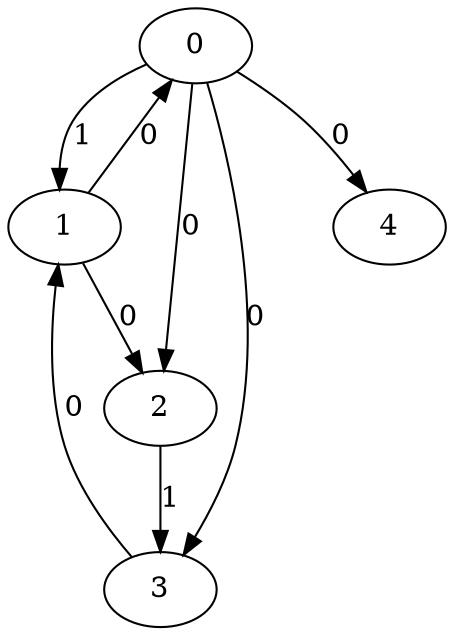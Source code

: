 // Source:562 Canonical: -1 1 0 0 0 0 -1 0 -1 -1 -1 -1 -1 1 -1 -1 0 -1 -1 -1 -1 -1 -1 -1 -1
digraph HRA_from_562_graph_000 {
  0 -> 1 [label="1"];
  0 -> 2 [label="0"];
  0 -> 3 [label="0"];
  1 -> 0 [label="0"];
  1 -> 2 [label="0"];
  2 -> 3 [label="1"];
  3 -> 1 [label="0"];
  0 -> 4 [label="0"];
}

// Source:562 Canonical: -1 1 0 0 0 0 -1 0 -1 -1 -1 -1 -1 1 -1 -1 0 -1 -1 -1 0 -1 -1 -1 -1
digraph HRA_from_562_graph_001 {
  0 -> 1 [label="1"];
  0 -> 2 [label="0"];
  0 -> 3 [label="0"];
  1 -> 0 [label="0"];
  1 -> 2 [label="0"];
  2 -> 3 [label="1"];
  3 -> 1 [label="0"];
  0 -> 4 [label="0"];
  4 -> 0 [label="0"];
}

// Source:562 Canonical: -1 1 0 0 -1 0 -1 0 -1 0 -1 -1 -1 1 -1 -1 0 -1 -1 -1 -1 -1 -1 -1 -1
digraph HRA_from_562_graph_002 {
  0 -> 1 [label="1"];
  0 -> 2 [label="0"];
  0 -> 3 [label="0"];
  1 -> 0 [label="0"];
  1 -> 2 [label="0"];
  2 -> 3 [label="1"];
  3 -> 1 [label="0"];
  1 -> 4 [label="0"];
}

// Source:562 Canonical: -1 1 0 0 0 0 -1 0 -1 0 -1 -1 -1 1 -1 -1 0 -1 -1 -1 -1 -1 -1 -1 -1
digraph HRA_from_562_graph_003 {
  0 -> 1 [label="1"];
  0 -> 2 [label="0"];
  0 -> 3 [label="0"];
  1 -> 0 [label="0"];
  1 -> 2 [label="0"];
  2 -> 3 [label="1"];
  3 -> 1 [label="0"];
  0 -> 4 [label="0"];
  1 -> 4 [label="0"];
}

// Source:562 Canonical: -1 1 0 0 -1 0 -1 0 -1 0 -1 -1 -1 1 -1 -1 0 -1 -1 -1 0 -1 -1 -1 -1
digraph HRA_from_562_graph_004 {
  0 -> 1 [label="1"];
  0 -> 2 [label="0"];
  0 -> 3 [label="0"];
  1 -> 0 [label="0"];
  1 -> 2 [label="0"];
  2 -> 3 [label="1"];
  3 -> 1 [label="0"];
  4 -> 0 [label="0"];
  1 -> 4 [label="0"];
}

// Source:562 Canonical: -1 1 0 0 0 0 -1 0 -1 0 -1 -1 -1 1 -1 -1 0 -1 -1 -1 0 -1 -1 -1 -1
digraph HRA_from_562_graph_005 {
  0 -> 1 [label="1"];
  0 -> 2 [label="0"];
  0 -> 3 [label="0"];
  1 -> 0 [label="0"];
  1 -> 2 [label="0"];
  2 -> 3 [label="1"];
  3 -> 1 [label="0"];
  0 -> 4 [label="0"];
  4 -> 0 [label="0"];
  1 -> 4 [label="0"];
}

// Source:562 Canonical: -1 1 0 0 0 0 -1 0 -1 -1 -1 -1 -1 1 -1 -1 0 -1 -1 -1 -1 0 -1 -1 -1
digraph HRA_from_562_graph_006 {
  0 -> 1 [label="1"];
  0 -> 2 [label="0"];
  0 -> 3 [label="0"];
  1 -> 0 [label="0"];
  1 -> 2 [label="0"];
  2 -> 3 [label="1"];
  3 -> 1 [label="0"];
  0 -> 4 [label="0"];
  4 -> 1 [label="0"];
}

// Source:562 Canonical: -1 1 0 0 0 0 -1 0 -1 -1 -1 -1 -1 1 -1 -1 0 -1 -1 -1 0 0 -1 -1 -1
digraph HRA_from_562_graph_007 {
  0 -> 1 [label="1"];
  0 -> 2 [label="0"];
  0 -> 3 [label="0"];
  1 -> 0 [label="0"];
  1 -> 2 [label="0"];
  2 -> 3 [label="1"];
  3 -> 1 [label="0"];
  0 -> 4 [label="0"];
  4 -> 0 [label="0"];
  4 -> 1 [label="0"];
}

// Source:562 Canonical: -1 1 0 0 -1 0 -1 0 -1 0 -1 -1 -1 1 -1 -1 0 -1 -1 -1 -1 0 -1 -1 -1
digraph HRA_from_562_graph_008 {
  0 -> 1 [label="1"];
  0 -> 2 [label="0"];
  0 -> 3 [label="0"];
  1 -> 0 [label="0"];
  1 -> 2 [label="0"];
  2 -> 3 [label="1"];
  3 -> 1 [label="0"];
  1 -> 4 [label="0"];
  4 -> 1 [label="0"];
}

// Source:562 Canonical: -1 1 0 0 0 0 -1 0 -1 0 -1 -1 -1 1 -1 -1 0 -1 -1 -1 -1 0 -1 -1 -1
digraph HRA_from_562_graph_009 {
  0 -> 1 [label="1"];
  0 -> 2 [label="0"];
  0 -> 3 [label="0"];
  1 -> 0 [label="0"];
  1 -> 2 [label="0"];
  2 -> 3 [label="1"];
  3 -> 1 [label="0"];
  0 -> 4 [label="0"];
  1 -> 4 [label="0"];
  4 -> 1 [label="0"];
}

// Source:562 Canonical: -1 1 0 0 -1 0 -1 0 -1 0 -1 -1 -1 1 -1 -1 0 -1 -1 -1 0 0 -1 -1 -1
digraph HRA_from_562_graph_010 {
  0 -> 1 [label="1"];
  0 -> 2 [label="0"];
  0 -> 3 [label="0"];
  1 -> 0 [label="0"];
  1 -> 2 [label="0"];
  2 -> 3 [label="1"];
  3 -> 1 [label="0"];
  4 -> 0 [label="0"];
  1 -> 4 [label="0"];
  4 -> 1 [label="0"];
}

// Source:562 Canonical: -1 1 0 0 0 0 -1 0 -1 0 -1 -1 -1 1 -1 -1 0 -1 -1 -1 0 0 -1 -1 -1
digraph HRA_from_562_graph_011 {
  0 -> 1 [label="1"];
  0 -> 2 [label="0"];
  0 -> 3 [label="0"];
  1 -> 0 [label="0"];
  1 -> 2 [label="0"];
  2 -> 3 [label="1"];
  3 -> 1 [label="0"];
  0 -> 4 [label="0"];
  4 -> 0 [label="0"];
  1 -> 4 [label="0"];
  4 -> 1 [label="0"];
}

// Source:562 Canonical: -1 1 0 0 -1 0 -1 0 -1 -1 -1 -1 -1 1 0 -1 0 -1 -1 -1 -1 -1 -1 -1 -1
digraph HRA_from_562_graph_012 {
  0 -> 1 [label="1"];
  0 -> 2 [label="0"];
  0 -> 3 [label="0"];
  1 -> 0 [label="0"];
  1 -> 2 [label="0"];
  2 -> 3 [label="1"];
  3 -> 1 [label="0"];
  2 -> 4 [label="0"];
}

// Source:562 Canonical: -1 1 0 0 0 0 -1 0 -1 -1 -1 -1 -1 1 0 -1 0 -1 -1 -1 -1 -1 -1 -1 -1
digraph HRA_from_562_graph_013 {
  0 -> 1 [label="1"];
  0 -> 2 [label="0"];
  0 -> 3 [label="0"];
  1 -> 0 [label="0"];
  1 -> 2 [label="0"];
  2 -> 3 [label="1"];
  3 -> 1 [label="0"];
  0 -> 4 [label="0"];
  2 -> 4 [label="0"];
}

// Source:562 Canonical: -1 1 0 0 -1 0 -1 0 -1 -1 -1 -1 -1 1 0 -1 0 -1 -1 -1 0 -1 -1 -1 -1
digraph HRA_from_562_graph_014 {
  0 -> 1 [label="1"];
  0 -> 2 [label="0"];
  0 -> 3 [label="0"];
  1 -> 0 [label="0"];
  1 -> 2 [label="0"];
  2 -> 3 [label="1"];
  3 -> 1 [label="0"];
  4 -> 0 [label="0"];
  2 -> 4 [label="0"];
}

// Source:562 Canonical: -1 1 0 0 0 0 -1 0 -1 -1 -1 -1 -1 1 0 -1 0 -1 -1 -1 0 -1 -1 -1 -1
digraph HRA_from_562_graph_015 {
  0 -> 1 [label="1"];
  0 -> 2 [label="0"];
  0 -> 3 [label="0"];
  1 -> 0 [label="0"];
  1 -> 2 [label="0"];
  2 -> 3 [label="1"];
  3 -> 1 [label="0"];
  0 -> 4 [label="0"];
  4 -> 0 [label="0"];
  2 -> 4 [label="0"];
}

// Source:562 Canonical: -1 1 0 0 -1 0 -1 0 -1 0 -1 -1 -1 1 0 -1 0 -1 -1 -1 -1 -1 -1 -1 -1
digraph HRA_from_562_graph_016 {
  0 -> 1 [label="1"];
  0 -> 2 [label="0"];
  0 -> 3 [label="0"];
  1 -> 0 [label="0"];
  1 -> 2 [label="0"];
  2 -> 3 [label="1"];
  3 -> 1 [label="0"];
  1 -> 4 [label="0"];
  2 -> 4 [label="0"];
}

// Source:562 Canonical: -1 1 0 0 0 0 -1 0 -1 0 -1 -1 -1 1 0 -1 0 -1 -1 -1 -1 -1 -1 -1 -1
digraph HRA_from_562_graph_017 {
  0 -> 1 [label="1"];
  0 -> 2 [label="0"];
  0 -> 3 [label="0"];
  1 -> 0 [label="0"];
  1 -> 2 [label="0"];
  2 -> 3 [label="1"];
  3 -> 1 [label="0"];
  0 -> 4 [label="0"];
  1 -> 4 [label="0"];
  2 -> 4 [label="0"];
}

// Source:562 Canonical: -1 1 0 0 -1 0 -1 0 -1 0 -1 -1 -1 1 0 -1 0 -1 -1 -1 0 -1 -1 -1 -1
digraph HRA_from_562_graph_018 {
  0 -> 1 [label="1"];
  0 -> 2 [label="0"];
  0 -> 3 [label="0"];
  1 -> 0 [label="0"];
  1 -> 2 [label="0"];
  2 -> 3 [label="1"];
  3 -> 1 [label="0"];
  4 -> 0 [label="0"];
  1 -> 4 [label="0"];
  2 -> 4 [label="0"];
}

// Source:562 Canonical: -1 1 0 0 0 0 -1 0 -1 0 -1 -1 -1 1 0 -1 0 -1 -1 -1 0 -1 -1 -1 -1
digraph HRA_from_562_graph_019 {
  0 -> 1 [label="1"];
  0 -> 2 [label="0"];
  0 -> 3 [label="0"];
  1 -> 0 [label="0"];
  1 -> 2 [label="0"];
  2 -> 3 [label="1"];
  3 -> 1 [label="0"];
  0 -> 4 [label="0"];
  4 -> 0 [label="0"];
  1 -> 4 [label="0"];
  2 -> 4 [label="0"];
}

// Source:562 Canonical: -1 1 0 0 -1 0 -1 0 -1 -1 -1 -1 -1 1 0 -1 0 -1 -1 -1 -1 0 -1 -1 -1
digraph HRA_from_562_graph_020 {
  0 -> 1 [label="1"];
  0 -> 2 [label="0"];
  0 -> 3 [label="0"];
  1 -> 0 [label="0"];
  1 -> 2 [label="0"];
  2 -> 3 [label="1"];
  3 -> 1 [label="0"];
  4 -> 1 [label="0"];
  2 -> 4 [label="0"];
}

// Source:562 Canonical: -1 1 0 0 0 0 -1 0 -1 -1 -1 -1 -1 1 0 -1 0 -1 -1 -1 -1 0 -1 -1 -1
digraph HRA_from_562_graph_021 {
  0 -> 1 [label="1"];
  0 -> 2 [label="0"];
  0 -> 3 [label="0"];
  1 -> 0 [label="0"];
  1 -> 2 [label="0"];
  2 -> 3 [label="1"];
  3 -> 1 [label="0"];
  0 -> 4 [label="0"];
  4 -> 1 [label="0"];
  2 -> 4 [label="0"];
}

// Source:562 Canonical: -1 1 0 0 -1 0 -1 0 -1 -1 -1 -1 -1 1 0 -1 0 -1 -1 -1 0 0 -1 -1 -1
digraph HRA_from_562_graph_022 {
  0 -> 1 [label="1"];
  0 -> 2 [label="0"];
  0 -> 3 [label="0"];
  1 -> 0 [label="0"];
  1 -> 2 [label="0"];
  2 -> 3 [label="1"];
  3 -> 1 [label="0"];
  4 -> 0 [label="0"];
  4 -> 1 [label="0"];
  2 -> 4 [label="0"];
}

// Source:562 Canonical: -1 1 0 0 0 0 -1 0 -1 -1 -1 -1 -1 1 0 -1 0 -1 -1 -1 0 0 -1 -1 -1
digraph HRA_from_562_graph_023 {
  0 -> 1 [label="1"];
  0 -> 2 [label="0"];
  0 -> 3 [label="0"];
  1 -> 0 [label="0"];
  1 -> 2 [label="0"];
  2 -> 3 [label="1"];
  3 -> 1 [label="0"];
  0 -> 4 [label="0"];
  4 -> 0 [label="0"];
  4 -> 1 [label="0"];
  2 -> 4 [label="0"];
}

// Source:562 Canonical: -1 1 0 0 -1 0 -1 0 -1 0 -1 -1 -1 1 0 -1 0 -1 -1 -1 -1 0 -1 -1 -1
digraph HRA_from_562_graph_024 {
  0 -> 1 [label="1"];
  0 -> 2 [label="0"];
  0 -> 3 [label="0"];
  1 -> 0 [label="0"];
  1 -> 2 [label="0"];
  2 -> 3 [label="1"];
  3 -> 1 [label="0"];
  1 -> 4 [label="0"];
  4 -> 1 [label="0"];
  2 -> 4 [label="0"];
}

// Source:562 Canonical: -1 1 0 0 0 0 -1 0 -1 0 -1 -1 -1 1 0 -1 0 -1 -1 -1 -1 0 -1 -1 -1
digraph HRA_from_562_graph_025 {
  0 -> 1 [label="1"];
  0 -> 2 [label="0"];
  0 -> 3 [label="0"];
  1 -> 0 [label="0"];
  1 -> 2 [label="0"];
  2 -> 3 [label="1"];
  3 -> 1 [label="0"];
  0 -> 4 [label="0"];
  1 -> 4 [label="0"];
  4 -> 1 [label="0"];
  2 -> 4 [label="0"];
}

// Source:562 Canonical: -1 1 0 0 -1 0 -1 0 -1 0 -1 -1 -1 1 0 -1 0 -1 -1 -1 0 0 -1 -1 -1
digraph HRA_from_562_graph_026 {
  0 -> 1 [label="1"];
  0 -> 2 [label="0"];
  0 -> 3 [label="0"];
  1 -> 0 [label="0"];
  1 -> 2 [label="0"];
  2 -> 3 [label="1"];
  3 -> 1 [label="0"];
  4 -> 0 [label="0"];
  1 -> 4 [label="0"];
  4 -> 1 [label="0"];
  2 -> 4 [label="0"];
}

// Source:562 Canonical: -1 1 0 0 0 0 -1 0 -1 0 -1 -1 -1 1 0 -1 0 -1 -1 -1 0 0 -1 -1 -1
digraph HRA_from_562_graph_027 {
  0 -> 1 [label="1"];
  0 -> 2 [label="0"];
  0 -> 3 [label="0"];
  1 -> 0 [label="0"];
  1 -> 2 [label="0"];
  2 -> 3 [label="1"];
  3 -> 1 [label="0"];
  0 -> 4 [label="0"];
  4 -> 0 [label="0"];
  1 -> 4 [label="0"];
  4 -> 1 [label="0"];
  2 -> 4 [label="0"];
}

// Source:562 Canonical: -1 1 0 0 0 0 -1 0 -1 -1 -1 -1 -1 1 -1 -1 0 -1 -1 -1 -1 -1 0 -1 -1
digraph HRA_from_562_graph_028 {
  0 -> 1 [label="1"];
  0 -> 2 [label="0"];
  0 -> 3 [label="0"];
  1 -> 0 [label="0"];
  1 -> 2 [label="0"];
  2 -> 3 [label="1"];
  3 -> 1 [label="0"];
  0 -> 4 [label="0"];
  4 -> 2 [label="0"];
}

// Source:562 Canonical: -1 1 0 0 0 0 -1 0 -1 -1 -1 -1 -1 1 -1 -1 0 -1 -1 -1 0 -1 0 -1 -1
digraph HRA_from_562_graph_029 {
  0 -> 1 [label="1"];
  0 -> 2 [label="0"];
  0 -> 3 [label="0"];
  1 -> 0 [label="0"];
  1 -> 2 [label="0"];
  2 -> 3 [label="1"];
  3 -> 1 [label="0"];
  0 -> 4 [label="0"];
  4 -> 0 [label="0"];
  4 -> 2 [label="0"];
}

// Source:562 Canonical: -1 1 0 0 -1 0 -1 0 -1 0 -1 -1 -1 1 -1 -1 0 -1 -1 -1 -1 -1 0 -1 -1
digraph HRA_from_562_graph_030 {
  0 -> 1 [label="1"];
  0 -> 2 [label="0"];
  0 -> 3 [label="0"];
  1 -> 0 [label="0"];
  1 -> 2 [label="0"];
  2 -> 3 [label="1"];
  3 -> 1 [label="0"];
  1 -> 4 [label="0"];
  4 -> 2 [label="0"];
}

// Source:562 Canonical: -1 1 0 0 0 0 -1 0 -1 0 -1 -1 -1 1 -1 -1 0 -1 -1 -1 -1 -1 0 -1 -1
digraph HRA_from_562_graph_031 {
  0 -> 1 [label="1"];
  0 -> 2 [label="0"];
  0 -> 3 [label="0"];
  1 -> 0 [label="0"];
  1 -> 2 [label="0"];
  2 -> 3 [label="1"];
  3 -> 1 [label="0"];
  0 -> 4 [label="0"];
  1 -> 4 [label="0"];
  4 -> 2 [label="0"];
}

// Source:562 Canonical: -1 1 0 0 -1 0 -1 0 -1 0 -1 -1 -1 1 -1 -1 0 -1 -1 -1 0 -1 0 -1 -1
digraph HRA_from_562_graph_032 {
  0 -> 1 [label="1"];
  0 -> 2 [label="0"];
  0 -> 3 [label="0"];
  1 -> 0 [label="0"];
  1 -> 2 [label="0"];
  2 -> 3 [label="1"];
  3 -> 1 [label="0"];
  4 -> 0 [label="0"];
  1 -> 4 [label="0"];
  4 -> 2 [label="0"];
}

// Source:562 Canonical: -1 1 0 0 0 0 -1 0 -1 0 -1 -1 -1 1 -1 -1 0 -1 -1 -1 0 -1 0 -1 -1
digraph HRA_from_562_graph_033 {
  0 -> 1 [label="1"];
  0 -> 2 [label="0"];
  0 -> 3 [label="0"];
  1 -> 0 [label="0"];
  1 -> 2 [label="0"];
  2 -> 3 [label="1"];
  3 -> 1 [label="0"];
  0 -> 4 [label="0"];
  4 -> 0 [label="0"];
  1 -> 4 [label="0"];
  4 -> 2 [label="0"];
}

// Source:562 Canonical: -1 1 0 0 0 0 -1 0 -1 -1 -1 -1 -1 1 -1 -1 0 -1 -1 -1 -1 0 0 -1 -1
digraph HRA_from_562_graph_034 {
  0 -> 1 [label="1"];
  0 -> 2 [label="0"];
  0 -> 3 [label="0"];
  1 -> 0 [label="0"];
  1 -> 2 [label="0"];
  2 -> 3 [label="1"];
  3 -> 1 [label="0"];
  0 -> 4 [label="0"];
  4 -> 1 [label="0"];
  4 -> 2 [label="0"];
}

// Source:562 Canonical: -1 1 0 0 0 0 -1 0 -1 -1 -1 -1 -1 1 -1 -1 0 -1 -1 -1 0 0 0 -1 -1
digraph HRA_from_562_graph_035 {
  0 -> 1 [label="1"];
  0 -> 2 [label="0"];
  0 -> 3 [label="0"];
  1 -> 0 [label="0"];
  1 -> 2 [label="0"];
  2 -> 3 [label="1"];
  3 -> 1 [label="0"];
  0 -> 4 [label="0"];
  4 -> 0 [label="0"];
  4 -> 1 [label="0"];
  4 -> 2 [label="0"];
}

// Source:562 Canonical: -1 1 0 0 -1 0 -1 0 -1 0 -1 -1 -1 1 -1 -1 0 -1 -1 -1 -1 0 0 -1 -1
digraph HRA_from_562_graph_036 {
  0 -> 1 [label="1"];
  0 -> 2 [label="0"];
  0 -> 3 [label="0"];
  1 -> 0 [label="0"];
  1 -> 2 [label="0"];
  2 -> 3 [label="1"];
  3 -> 1 [label="0"];
  1 -> 4 [label="0"];
  4 -> 1 [label="0"];
  4 -> 2 [label="0"];
}

// Source:562 Canonical: -1 1 0 0 0 0 -1 0 -1 0 -1 -1 -1 1 -1 -1 0 -1 -1 -1 -1 0 0 -1 -1
digraph HRA_from_562_graph_037 {
  0 -> 1 [label="1"];
  0 -> 2 [label="0"];
  0 -> 3 [label="0"];
  1 -> 0 [label="0"];
  1 -> 2 [label="0"];
  2 -> 3 [label="1"];
  3 -> 1 [label="0"];
  0 -> 4 [label="0"];
  1 -> 4 [label="0"];
  4 -> 1 [label="0"];
  4 -> 2 [label="0"];
}

// Source:562 Canonical: -1 1 0 0 -1 0 -1 0 -1 0 -1 -1 -1 1 -1 -1 0 -1 -1 -1 0 0 0 -1 -1
digraph HRA_from_562_graph_038 {
  0 -> 1 [label="1"];
  0 -> 2 [label="0"];
  0 -> 3 [label="0"];
  1 -> 0 [label="0"];
  1 -> 2 [label="0"];
  2 -> 3 [label="1"];
  3 -> 1 [label="0"];
  4 -> 0 [label="0"];
  1 -> 4 [label="0"];
  4 -> 1 [label="0"];
  4 -> 2 [label="0"];
}

// Source:562 Canonical: -1 1 0 0 0 0 -1 0 -1 0 -1 -1 -1 1 -1 -1 0 -1 -1 -1 0 0 0 -1 -1
digraph HRA_from_562_graph_039 {
  0 -> 1 [label="1"];
  0 -> 2 [label="0"];
  0 -> 3 [label="0"];
  1 -> 0 [label="0"];
  1 -> 2 [label="0"];
  2 -> 3 [label="1"];
  3 -> 1 [label="0"];
  0 -> 4 [label="0"];
  4 -> 0 [label="0"];
  1 -> 4 [label="0"];
  4 -> 1 [label="0"];
  4 -> 2 [label="0"];
}

// Source:562 Canonical: -1 1 0 0 -1 0 -1 0 -1 -1 -1 -1 -1 1 0 -1 0 -1 -1 -1 -1 -1 0 -1 -1
digraph HRA_from_562_graph_040 {
  0 -> 1 [label="1"];
  0 -> 2 [label="0"];
  0 -> 3 [label="0"];
  1 -> 0 [label="0"];
  1 -> 2 [label="0"];
  2 -> 3 [label="1"];
  3 -> 1 [label="0"];
  2 -> 4 [label="0"];
  4 -> 2 [label="0"];
}

// Source:562 Canonical: -1 1 0 0 0 0 -1 0 -1 -1 -1 -1 -1 1 0 -1 0 -1 -1 -1 -1 -1 0 -1 -1
digraph HRA_from_562_graph_041 {
  0 -> 1 [label="1"];
  0 -> 2 [label="0"];
  0 -> 3 [label="0"];
  1 -> 0 [label="0"];
  1 -> 2 [label="0"];
  2 -> 3 [label="1"];
  3 -> 1 [label="0"];
  0 -> 4 [label="0"];
  2 -> 4 [label="0"];
  4 -> 2 [label="0"];
}

// Source:562 Canonical: -1 1 0 0 -1 0 -1 0 -1 -1 -1 -1 -1 1 0 -1 0 -1 -1 -1 0 -1 0 -1 -1
digraph HRA_from_562_graph_042 {
  0 -> 1 [label="1"];
  0 -> 2 [label="0"];
  0 -> 3 [label="0"];
  1 -> 0 [label="0"];
  1 -> 2 [label="0"];
  2 -> 3 [label="1"];
  3 -> 1 [label="0"];
  4 -> 0 [label="0"];
  2 -> 4 [label="0"];
  4 -> 2 [label="0"];
}

// Source:562 Canonical: -1 1 0 0 0 0 -1 0 -1 -1 -1 -1 -1 1 0 -1 0 -1 -1 -1 0 -1 0 -1 -1
digraph HRA_from_562_graph_043 {
  0 -> 1 [label="1"];
  0 -> 2 [label="0"];
  0 -> 3 [label="0"];
  1 -> 0 [label="0"];
  1 -> 2 [label="0"];
  2 -> 3 [label="1"];
  3 -> 1 [label="0"];
  0 -> 4 [label="0"];
  4 -> 0 [label="0"];
  2 -> 4 [label="0"];
  4 -> 2 [label="0"];
}

// Source:562 Canonical: -1 1 0 0 -1 0 -1 0 -1 0 -1 -1 -1 1 0 -1 0 -1 -1 -1 -1 -1 0 -1 -1
digraph HRA_from_562_graph_044 {
  0 -> 1 [label="1"];
  0 -> 2 [label="0"];
  0 -> 3 [label="0"];
  1 -> 0 [label="0"];
  1 -> 2 [label="0"];
  2 -> 3 [label="1"];
  3 -> 1 [label="0"];
  1 -> 4 [label="0"];
  2 -> 4 [label="0"];
  4 -> 2 [label="0"];
}

// Source:562 Canonical: -1 1 0 0 0 0 -1 0 -1 0 -1 -1 -1 1 0 -1 0 -1 -1 -1 -1 -1 0 -1 -1
digraph HRA_from_562_graph_045 {
  0 -> 1 [label="1"];
  0 -> 2 [label="0"];
  0 -> 3 [label="0"];
  1 -> 0 [label="0"];
  1 -> 2 [label="0"];
  2 -> 3 [label="1"];
  3 -> 1 [label="0"];
  0 -> 4 [label="0"];
  1 -> 4 [label="0"];
  2 -> 4 [label="0"];
  4 -> 2 [label="0"];
}

// Source:562 Canonical: -1 1 0 0 -1 0 -1 0 -1 0 -1 -1 -1 1 0 -1 0 -1 -1 -1 0 -1 0 -1 -1
digraph HRA_from_562_graph_046 {
  0 -> 1 [label="1"];
  0 -> 2 [label="0"];
  0 -> 3 [label="0"];
  1 -> 0 [label="0"];
  1 -> 2 [label="0"];
  2 -> 3 [label="1"];
  3 -> 1 [label="0"];
  4 -> 0 [label="0"];
  1 -> 4 [label="0"];
  2 -> 4 [label="0"];
  4 -> 2 [label="0"];
}

// Source:562 Canonical: -1 1 0 0 0 0 -1 0 -1 0 -1 -1 -1 1 0 -1 0 -1 -1 -1 0 -1 0 -1 -1
digraph HRA_from_562_graph_047 {
  0 -> 1 [label="1"];
  0 -> 2 [label="0"];
  0 -> 3 [label="0"];
  1 -> 0 [label="0"];
  1 -> 2 [label="0"];
  2 -> 3 [label="1"];
  3 -> 1 [label="0"];
  0 -> 4 [label="0"];
  4 -> 0 [label="0"];
  1 -> 4 [label="0"];
  2 -> 4 [label="0"];
  4 -> 2 [label="0"];
}

// Source:562 Canonical: -1 1 0 0 -1 0 -1 0 -1 -1 -1 -1 -1 1 0 -1 0 -1 -1 -1 -1 0 0 -1 -1
digraph HRA_from_562_graph_048 {
  0 -> 1 [label="1"];
  0 -> 2 [label="0"];
  0 -> 3 [label="0"];
  1 -> 0 [label="0"];
  1 -> 2 [label="0"];
  2 -> 3 [label="1"];
  3 -> 1 [label="0"];
  4 -> 1 [label="0"];
  2 -> 4 [label="0"];
  4 -> 2 [label="0"];
}

// Source:562 Canonical: -1 1 0 0 0 0 -1 0 -1 -1 -1 -1 -1 1 0 -1 0 -1 -1 -1 -1 0 0 -1 -1
digraph HRA_from_562_graph_049 {
  0 -> 1 [label="1"];
  0 -> 2 [label="0"];
  0 -> 3 [label="0"];
  1 -> 0 [label="0"];
  1 -> 2 [label="0"];
  2 -> 3 [label="1"];
  3 -> 1 [label="0"];
  0 -> 4 [label="0"];
  4 -> 1 [label="0"];
  2 -> 4 [label="0"];
  4 -> 2 [label="0"];
}

// Source:562 Canonical: -1 1 0 0 -1 0 -1 0 -1 -1 -1 -1 -1 1 0 -1 0 -1 -1 -1 0 0 0 -1 -1
digraph HRA_from_562_graph_050 {
  0 -> 1 [label="1"];
  0 -> 2 [label="0"];
  0 -> 3 [label="0"];
  1 -> 0 [label="0"];
  1 -> 2 [label="0"];
  2 -> 3 [label="1"];
  3 -> 1 [label="0"];
  4 -> 0 [label="0"];
  4 -> 1 [label="0"];
  2 -> 4 [label="0"];
  4 -> 2 [label="0"];
}

// Source:562 Canonical: -1 1 0 0 0 0 -1 0 -1 -1 -1 -1 -1 1 0 -1 0 -1 -1 -1 0 0 0 -1 -1
digraph HRA_from_562_graph_051 {
  0 -> 1 [label="1"];
  0 -> 2 [label="0"];
  0 -> 3 [label="0"];
  1 -> 0 [label="0"];
  1 -> 2 [label="0"];
  2 -> 3 [label="1"];
  3 -> 1 [label="0"];
  0 -> 4 [label="0"];
  4 -> 0 [label="0"];
  4 -> 1 [label="0"];
  2 -> 4 [label="0"];
  4 -> 2 [label="0"];
}

// Source:562 Canonical: -1 1 0 0 -1 0 -1 0 -1 0 -1 -1 -1 1 0 -1 0 -1 -1 -1 -1 0 0 -1 -1
digraph HRA_from_562_graph_052 {
  0 -> 1 [label="1"];
  0 -> 2 [label="0"];
  0 -> 3 [label="0"];
  1 -> 0 [label="0"];
  1 -> 2 [label="0"];
  2 -> 3 [label="1"];
  3 -> 1 [label="0"];
  1 -> 4 [label="0"];
  4 -> 1 [label="0"];
  2 -> 4 [label="0"];
  4 -> 2 [label="0"];
}

// Source:562 Canonical: -1 1 0 0 0 0 -1 0 -1 0 -1 -1 -1 1 0 -1 0 -1 -1 -1 -1 0 0 -1 -1
digraph HRA_from_562_graph_053 {
  0 -> 1 [label="1"];
  0 -> 2 [label="0"];
  0 -> 3 [label="0"];
  1 -> 0 [label="0"];
  1 -> 2 [label="0"];
  2 -> 3 [label="1"];
  3 -> 1 [label="0"];
  0 -> 4 [label="0"];
  1 -> 4 [label="0"];
  4 -> 1 [label="0"];
  2 -> 4 [label="0"];
  4 -> 2 [label="0"];
}

// Source:562 Canonical: -1 1 0 0 -1 0 -1 0 -1 0 -1 -1 -1 1 0 -1 0 -1 -1 -1 0 0 0 -1 -1
digraph HRA_from_562_graph_054 {
  0 -> 1 [label="1"];
  0 -> 2 [label="0"];
  0 -> 3 [label="0"];
  1 -> 0 [label="0"];
  1 -> 2 [label="0"];
  2 -> 3 [label="1"];
  3 -> 1 [label="0"];
  4 -> 0 [label="0"];
  1 -> 4 [label="0"];
  4 -> 1 [label="0"];
  2 -> 4 [label="0"];
  4 -> 2 [label="0"];
}

// Source:562 Canonical: -1 1 0 0 0 0 -1 0 -1 0 -1 -1 -1 1 0 -1 0 -1 -1 -1 0 0 0 -1 -1
digraph HRA_from_562_graph_055 {
  0 -> 1 [label="1"];
  0 -> 2 [label="0"];
  0 -> 3 [label="0"];
  1 -> 0 [label="0"];
  1 -> 2 [label="0"];
  2 -> 3 [label="1"];
  3 -> 1 [label="0"];
  0 -> 4 [label="0"];
  4 -> 0 [label="0"];
  1 -> 4 [label="0"];
  4 -> 1 [label="0"];
  2 -> 4 [label="0"];
  4 -> 2 [label="0"];
}

// Source:562 Canonical: -1 1 0 0 -1 0 -1 0 -1 -1 -1 -1 -1 1 -1 -1 0 -1 -1 0 -1 -1 -1 -1 -1
digraph HRA_from_562_graph_056 {
  0 -> 1 [label="1"];
  0 -> 2 [label="0"];
  0 -> 3 [label="0"];
  1 -> 0 [label="0"];
  1 -> 2 [label="0"];
  2 -> 3 [label="1"];
  3 -> 1 [label="0"];
  3 -> 4 [label="0"];
}

// Source:562 Canonical: -1 1 0 0 0 0 -1 0 -1 -1 -1 -1 -1 1 -1 -1 0 -1 -1 0 -1 -1 -1 -1 -1
digraph HRA_from_562_graph_057 {
  0 -> 1 [label="1"];
  0 -> 2 [label="0"];
  0 -> 3 [label="0"];
  1 -> 0 [label="0"];
  1 -> 2 [label="0"];
  2 -> 3 [label="1"];
  3 -> 1 [label="0"];
  0 -> 4 [label="0"];
  3 -> 4 [label="0"];
}

// Source:562 Canonical: -1 1 0 0 -1 0 -1 0 -1 -1 -1 -1 -1 1 -1 -1 0 -1 -1 0 0 -1 -1 -1 -1
digraph HRA_from_562_graph_058 {
  0 -> 1 [label="1"];
  0 -> 2 [label="0"];
  0 -> 3 [label="0"];
  1 -> 0 [label="0"];
  1 -> 2 [label="0"];
  2 -> 3 [label="1"];
  3 -> 1 [label="0"];
  4 -> 0 [label="0"];
  3 -> 4 [label="0"];
}

// Source:562 Canonical: -1 1 0 0 0 0 -1 0 -1 -1 -1 -1 -1 1 -1 -1 0 -1 -1 0 0 -1 -1 -1 -1
digraph HRA_from_562_graph_059 {
  0 -> 1 [label="1"];
  0 -> 2 [label="0"];
  0 -> 3 [label="0"];
  1 -> 0 [label="0"];
  1 -> 2 [label="0"];
  2 -> 3 [label="1"];
  3 -> 1 [label="0"];
  0 -> 4 [label="0"];
  4 -> 0 [label="0"];
  3 -> 4 [label="0"];
}

// Source:562 Canonical: -1 1 0 0 -1 0 -1 0 -1 0 -1 -1 -1 1 -1 -1 0 -1 -1 0 -1 -1 -1 -1 -1
digraph HRA_from_562_graph_060 {
  0 -> 1 [label="1"];
  0 -> 2 [label="0"];
  0 -> 3 [label="0"];
  1 -> 0 [label="0"];
  1 -> 2 [label="0"];
  2 -> 3 [label="1"];
  3 -> 1 [label="0"];
  1 -> 4 [label="0"];
  3 -> 4 [label="0"];
}

// Source:562 Canonical: -1 1 0 0 0 0 -1 0 -1 0 -1 -1 -1 1 -1 -1 0 -1 -1 0 -1 -1 -1 -1 -1
digraph HRA_from_562_graph_061 {
  0 -> 1 [label="1"];
  0 -> 2 [label="0"];
  0 -> 3 [label="0"];
  1 -> 0 [label="0"];
  1 -> 2 [label="0"];
  2 -> 3 [label="1"];
  3 -> 1 [label="0"];
  0 -> 4 [label="0"];
  1 -> 4 [label="0"];
  3 -> 4 [label="0"];
}

// Source:562 Canonical: -1 1 0 0 -1 0 -1 0 -1 0 -1 -1 -1 1 -1 -1 0 -1 -1 0 0 -1 -1 -1 -1
digraph HRA_from_562_graph_062 {
  0 -> 1 [label="1"];
  0 -> 2 [label="0"];
  0 -> 3 [label="0"];
  1 -> 0 [label="0"];
  1 -> 2 [label="0"];
  2 -> 3 [label="1"];
  3 -> 1 [label="0"];
  4 -> 0 [label="0"];
  1 -> 4 [label="0"];
  3 -> 4 [label="0"];
}

// Source:562 Canonical: -1 1 0 0 0 0 -1 0 -1 0 -1 -1 -1 1 -1 -1 0 -1 -1 0 0 -1 -1 -1 -1
digraph HRA_from_562_graph_063 {
  0 -> 1 [label="1"];
  0 -> 2 [label="0"];
  0 -> 3 [label="0"];
  1 -> 0 [label="0"];
  1 -> 2 [label="0"];
  2 -> 3 [label="1"];
  3 -> 1 [label="0"];
  0 -> 4 [label="0"];
  4 -> 0 [label="0"];
  1 -> 4 [label="0"];
  3 -> 4 [label="0"];
}

// Source:562 Canonical: -1 1 0 0 -1 0 -1 0 -1 -1 -1 -1 -1 1 -1 -1 0 -1 -1 0 -1 0 -1 -1 -1
digraph HRA_from_562_graph_064 {
  0 -> 1 [label="1"];
  0 -> 2 [label="0"];
  0 -> 3 [label="0"];
  1 -> 0 [label="0"];
  1 -> 2 [label="0"];
  2 -> 3 [label="1"];
  3 -> 1 [label="0"];
  4 -> 1 [label="0"];
  3 -> 4 [label="0"];
}

// Source:562 Canonical: -1 1 0 0 0 0 -1 0 -1 -1 -1 -1 -1 1 -1 -1 0 -1 -1 0 -1 0 -1 -1 -1
digraph HRA_from_562_graph_065 {
  0 -> 1 [label="1"];
  0 -> 2 [label="0"];
  0 -> 3 [label="0"];
  1 -> 0 [label="0"];
  1 -> 2 [label="0"];
  2 -> 3 [label="1"];
  3 -> 1 [label="0"];
  0 -> 4 [label="0"];
  4 -> 1 [label="0"];
  3 -> 4 [label="0"];
}

// Source:562 Canonical: -1 1 0 0 -1 0 -1 0 -1 -1 -1 -1 -1 1 -1 -1 0 -1 -1 0 0 0 -1 -1 -1
digraph HRA_from_562_graph_066 {
  0 -> 1 [label="1"];
  0 -> 2 [label="0"];
  0 -> 3 [label="0"];
  1 -> 0 [label="0"];
  1 -> 2 [label="0"];
  2 -> 3 [label="1"];
  3 -> 1 [label="0"];
  4 -> 0 [label="0"];
  4 -> 1 [label="0"];
  3 -> 4 [label="0"];
}

// Source:562 Canonical: -1 1 0 0 0 0 -1 0 -1 -1 -1 -1 -1 1 -1 -1 0 -1 -1 0 0 0 -1 -1 -1
digraph HRA_from_562_graph_067 {
  0 -> 1 [label="1"];
  0 -> 2 [label="0"];
  0 -> 3 [label="0"];
  1 -> 0 [label="0"];
  1 -> 2 [label="0"];
  2 -> 3 [label="1"];
  3 -> 1 [label="0"];
  0 -> 4 [label="0"];
  4 -> 0 [label="0"];
  4 -> 1 [label="0"];
  3 -> 4 [label="0"];
}

// Source:562 Canonical: -1 1 0 0 -1 0 -1 0 -1 0 -1 -1 -1 1 -1 -1 0 -1 -1 0 -1 0 -1 -1 -1
digraph HRA_from_562_graph_068 {
  0 -> 1 [label="1"];
  0 -> 2 [label="0"];
  0 -> 3 [label="0"];
  1 -> 0 [label="0"];
  1 -> 2 [label="0"];
  2 -> 3 [label="1"];
  3 -> 1 [label="0"];
  1 -> 4 [label="0"];
  4 -> 1 [label="0"];
  3 -> 4 [label="0"];
}

// Source:562 Canonical: -1 1 0 0 0 0 -1 0 -1 0 -1 -1 -1 1 -1 -1 0 -1 -1 0 -1 0 -1 -1 -1
digraph HRA_from_562_graph_069 {
  0 -> 1 [label="1"];
  0 -> 2 [label="0"];
  0 -> 3 [label="0"];
  1 -> 0 [label="0"];
  1 -> 2 [label="0"];
  2 -> 3 [label="1"];
  3 -> 1 [label="0"];
  0 -> 4 [label="0"];
  1 -> 4 [label="0"];
  4 -> 1 [label="0"];
  3 -> 4 [label="0"];
}

// Source:562 Canonical: -1 1 0 0 -1 0 -1 0 -1 0 -1 -1 -1 1 -1 -1 0 -1 -1 0 0 0 -1 -1 -1
digraph HRA_from_562_graph_070 {
  0 -> 1 [label="1"];
  0 -> 2 [label="0"];
  0 -> 3 [label="0"];
  1 -> 0 [label="0"];
  1 -> 2 [label="0"];
  2 -> 3 [label="1"];
  3 -> 1 [label="0"];
  4 -> 0 [label="0"];
  1 -> 4 [label="0"];
  4 -> 1 [label="0"];
  3 -> 4 [label="0"];
}

// Source:562 Canonical: -1 1 0 0 0 0 -1 0 -1 0 -1 -1 -1 1 -1 -1 0 -1 -1 0 0 0 -1 -1 -1
digraph HRA_from_562_graph_071 {
  0 -> 1 [label="1"];
  0 -> 2 [label="0"];
  0 -> 3 [label="0"];
  1 -> 0 [label="0"];
  1 -> 2 [label="0"];
  2 -> 3 [label="1"];
  3 -> 1 [label="0"];
  0 -> 4 [label="0"];
  4 -> 0 [label="0"];
  1 -> 4 [label="0"];
  4 -> 1 [label="0"];
  3 -> 4 [label="0"];
}

// Source:562 Canonical: -1 1 0 0 -1 0 -1 0 -1 -1 -1 -1 -1 1 0 -1 0 -1 -1 0 -1 -1 -1 -1 -1
digraph HRA_from_562_graph_072 {
  0 -> 1 [label="1"];
  0 -> 2 [label="0"];
  0 -> 3 [label="0"];
  1 -> 0 [label="0"];
  1 -> 2 [label="0"];
  2 -> 3 [label="1"];
  3 -> 1 [label="0"];
  2 -> 4 [label="0"];
  3 -> 4 [label="0"];
}

// Source:562 Canonical: -1 1 0 0 0 0 -1 0 -1 -1 -1 -1 -1 1 0 -1 0 -1 -1 0 -1 -1 -1 -1 -1
digraph HRA_from_562_graph_073 {
  0 -> 1 [label="1"];
  0 -> 2 [label="0"];
  0 -> 3 [label="0"];
  1 -> 0 [label="0"];
  1 -> 2 [label="0"];
  2 -> 3 [label="1"];
  3 -> 1 [label="0"];
  0 -> 4 [label="0"];
  2 -> 4 [label="0"];
  3 -> 4 [label="0"];
}

// Source:562 Canonical: -1 1 0 0 -1 0 -1 0 -1 -1 -1 -1 -1 1 0 -1 0 -1 -1 0 0 -1 -1 -1 -1
digraph HRA_from_562_graph_074 {
  0 -> 1 [label="1"];
  0 -> 2 [label="0"];
  0 -> 3 [label="0"];
  1 -> 0 [label="0"];
  1 -> 2 [label="0"];
  2 -> 3 [label="1"];
  3 -> 1 [label="0"];
  4 -> 0 [label="0"];
  2 -> 4 [label="0"];
  3 -> 4 [label="0"];
}

// Source:562 Canonical: -1 1 0 0 0 0 -1 0 -1 -1 -1 -1 -1 1 0 -1 0 -1 -1 0 0 -1 -1 -1 -1
digraph HRA_from_562_graph_075 {
  0 -> 1 [label="1"];
  0 -> 2 [label="0"];
  0 -> 3 [label="0"];
  1 -> 0 [label="0"];
  1 -> 2 [label="0"];
  2 -> 3 [label="1"];
  3 -> 1 [label="0"];
  0 -> 4 [label="0"];
  4 -> 0 [label="0"];
  2 -> 4 [label="0"];
  3 -> 4 [label="0"];
}

// Source:562 Canonical: -1 1 0 0 -1 0 -1 0 -1 0 -1 -1 -1 1 0 -1 0 -1 -1 0 -1 -1 -1 -1 -1
digraph HRA_from_562_graph_076 {
  0 -> 1 [label="1"];
  0 -> 2 [label="0"];
  0 -> 3 [label="0"];
  1 -> 0 [label="0"];
  1 -> 2 [label="0"];
  2 -> 3 [label="1"];
  3 -> 1 [label="0"];
  1 -> 4 [label="0"];
  2 -> 4 [label="0"];
  3 -> 4 [label="0"];
}

// Source:562 Canonical: -1 1 0 0 0 0 -1 0 -1 0 -1 -1 -1 1 0 -1 0 -1 -1 0 -1 -1 -1 -1 -1
digraph HRA_from_562_graph_077 {
  0 -> 1 [label="1"];
  0 -> 2 [label="0"];
  0 -> 3 [label="0"];
  1 -> 0 [label="0"];
  1 -> 2 [label="0"];
  2 -> 3 [label="1"];
  3 -> 1 [label="0"];
  0 -> 4 [label="0"];
  1 -> 4 [label="0"];
  2 -> 4 [label="0"];
  3 -> 4 [label="0"];
}

// Source:562 Canonical: -1 1 0 0 -1 0 -1 0 -1 0 -1 -1 -1 1 0 -1 0 -1 -1 0 0 -1 -1 -1 -1
digraph HRA_from_562_graph_078 {
  0 -> 1 [label="1"];
  0 -> 2 [label="0"];
  0 -> 3 [label="0"];
  1 -> 0 [label="0"];
  1 -> 2 [label="0"];
  2 -> 3 [label="1"];
  3 -> 1 [label="0"];
  4 -> 0 [label="0"];
  1 -> 4 [label="0"];
  2 -> 4 [label="0"];
  3 -> 4 [label="0"];
}

// Source:562 Canonical: -1 1 0 0 0 0 -1 0 -1 0 -1 -1 -1 1 0 -1 0 -1 -1 0 0 -1 -1 -1 -1
digraph HRA_from_562_graph_079 {
  0 -> 1 [label="1"];
  0 -> 2 [label="0"];
  0 -> 3 [label="0"];
  1 -> 0 [label="0"];
  1 -> 2 [label="0"];
  2 -> 3 [label="1"];
  3 -> 1 [label="0"];
  0 -> 4 [label="0"];
  4 -> 0 [label="0"];
  1 -> 4 [label="0"];
  2 -> 4 [label="0"];
  3 -> 4 [label="0"];
}

// Source:562 Canonical: -1 1 0 0 -1 0 -1 0 -1 -1 -1 -1 -1 1 0 -1 0 -1 -1 0 -1 0 -1 -1 -1
digraph HRA_from_562_graph_080 {
  0 -> 1 [label="1"];
  0 -> 2 [label="0"];
  0 -> 3 [label="0"];
  1 -> 0 [label="0"];
  1 -> 2 [label="0"];
  2 -> 3 [label="1"];
  3 -> 1 [label="0"];
  4 -> 1 [label="0"];
  2 -> 4 [label="0"];
  3 -> 4 [label="0"];
}

// Source:562 Canonical: -1 1 0 0 0 0 -1 0 -1 -1 -1 -1 -1 1 0 -1 0 -1 -1 0 -1 0 -1 -1 -1
digraph HRA_from_562_graph_081 {
  0 -> 1 [label="1"];
  0 -> 2 [label="0"];
  0 -> 3 [label="0"];
  1 -> 0 [label="0"];
  1 -> 2 [label="0"];
  2 -> 3 [label="1"];
  3 -> 1 [label="0"];
  0 -> 4 [label="0"];
  4 -> 1 [label="0"];
  2 -> 4 [label="0"];
  3 -> 4 [label="0"];
}

// Source:562 Canonical: -1 1 0 0 -1 0 -1 0 -1 -1 -1 -1 -1 1 0 -1 0 -1 -1 0 0 0 -1 -1 -1
digraph HRA_from_562_graph_082 {
  0 -> 1 [label="1"];
  0 -> 2 [label="0"];
  0 -> 3 [label="0"];
  1 -> 0 [label="0"];
  1 -> 2 [label="0"];
  2 -> 3 [label="1"];
  3 -> 1 [label="0"];
  4 -> 0 [label="0"];
  4 -> 1 [label="0"];
  2 -> 4 [label="0"];
  3 -> 4 [label="0"];
}

// Source:562 Canonical: -1 1 0 0 0 0 -1 0 -1 -1 -1 -1 -1 1 0 -1 0 -1 -1 0 0 0 -1 -1 -1
digraph HRA_from_562_graph_083 {
  0 -> 1 [label="1"];
  0 -> 2 [label="0"];
  0 -> 3 [label="0"];
  1 -> 0 [label="0"];
  1 -> 2 [label="0"];
  2 -> 3 [label="1"];
  3 -> 1 [label="0"];
  0 -> 4 [label="0"];
  4 -> 0 [label="0"];
  4 -> 1 [label="0"];
  2 -> 4 [label="0"];
  3 -> 4 [label="0"];
}

// Source:562 Canonical: -1 1 0 0 -1 0 -1 0 -1 0 -1 -1 -1 1 0 -1 0 -1 -1 0 -1 0 -1 -1 -1
digraph HRA_from_562_graph_084 {
  0 -> 1 [label="1"];
  0 -> 2 [label="0"];
  0 -> 3 [label="0"];
  1 -> 0 [label="0"];
  1 -> 2 [label="0"];
  2 -> 3 [label="1"];
  3 -> 1 [label="0"];
  1 -> 4 [label="0"];
  4 -> 1 [label="0"];
  2 -> 4 [label="0"];
  3 -> 4 [label="0"];
}

// Source:562 Canonical: -1 1 0 0 0 0 -1 0 -1 0 -1 -1 -1 1 0 -1 0 -1 -1 0 -1 0 -1 -1 -1
digraph HRA_from_562_graph_085 {
  0 -> 1 [label="1"];
  0 -> 2 [label="0"];
  0 -> 3 [label="0"];
  1 -> 0 [label="0"];
  1 -> 2 [label="0"];
  2 -> 3 [label="1"];
  3 -> 1 [label="0"];
  0 -> 4 [label="0"];
  1 -> 4 [label="0"];
  4 -> 1 [label="0"];
  2 -> 4 [label="0"];
  3 -> 4 [label="0"];
}

// Source:562 Canonical: -1 1 0 0 -1 0 -1 0 -1 0 -1 -1 -1 1 0 -1 0 -1 -1 0 0 0 -1 -1 -1
digraph HRA_from_562_graph_086 {
  0 -> 1 [label="1"];
  0 -> 2 [label="0"];
  0 -> 3 [label="0"];
  1 -> 0 [label="0"];
  1 -> 2 [label="0"];
  2 -> 3 [label="1"];
  3 -> 1 [label="0"];
  4 -> 0 [label="0"];
  1 -> 4 [label="0"];
  4 -> 1 [label="0"];
  2 -> 4 [label="0"];
  3 -> 4 [label="0"];
}

// Source:562 Canonical: -1 1 0 0 0 0 -1 0 -1 0 -1 -1 -1 1 0 -1 0 -1 -1 0 0 0 -1 -1 -1
digraph HRA_from_562_graph_087 {
  0 -> 1 [label="1"];
  0 -> 2 [label="0"];
  0 -> 3 [label="0"];
  1 -> 0 [label="0"];
  1 -> 2 [label="0"];
  2 -> 3 [label="1"];
  3 -> 1 [label="0"];
  0 -> 4 [label="0"];
  4 -> 0 [label="0"];
  1 -> 4 [label="0"];
  4 -> 1 [label="0"];
  2 -> 4 [label="0"];
  3 -> 4 [label="0"];
}

// Source:562 Canonical: -1 1 0 0 -1 0 -1 0 -1 -1 -1 -1 -1 1 -1 -1 0 -1 -1 0 -1 -1 0 -1 -1
digraph HRA_from_562_graph_088 {
  0 -> 1 [label="1"];
  0 -> 2 [label="0"];
  0 -> 3 [label="0"];
  1 -> 0 [label="0"];
  1 -> 2 [label="0"];
  2 -> 3 [label="1"];
  3 -> 1 [label="0"];
  4 -> 2 [label="0"];
  3 -> 4 [label="0"];
}

// Source:562 Canonical: -1 1 0 0 0 0 -1 0 -1 -1 -1 -1 -1 1 -1 -1 0 -1 -1 0 -1 -1 0 -1 -1
digraph HRA_from_562_graph_089 {
  0 -> 1 [label="1"];
  0 -> 2 [label="0"];
  0 -> 3 [label="0"];
  1 -> 0 [label="0"];
  1 -> 2 [label="0"];
  2 -> 3 [label="1"];
  3 -> 1 [label="0"];
  0 -> 4 [label="0"];
  4 -> 2 [label="0"];
  3 -> 4 [label="0"];
}

// Source:562 Canonical: -1 1 0 0 -1 0 -1 0 -1 -1 -1 -1 -1 1 -1 -1 0 -1 -1 0 0 -1 0 -1 -1
digraph HRA_from_562_graph_090 {
  0 -> 1 [label="1"];
  0 -> 2 [label="0"];
  0 -> 3 [label="0"];
  1 -> 0 [label="0"];
  1 -> 2 [label="0"];
  2 -> 3 [label="1"];
  3 -> 1 [label="0"];
  4 -> 0 [label="0"];
  4 -> 2 [label="0"];
  3 -> 4 [label="0"];
}

// Source:562 Canonical: -1 1 0 0 0 0 -1 0 -1 -1 -1 -1 -1 1 -1 -1 0 -1 -1 0 0 -1 0 -1 -1
digraph HRA_from_562_graph_091 {
  0 -> 1 [label="1"];
  0 -> 2 [label="0"];
  0 -> 3 [label="0"];
  1 -> 0 [label="0"];
  1 -> 2 [label="0"];
  2 -> 3 [label="1"];
  3 -> 1 [label="0"];
  0 -> 4 [label="0"];
  4 -> 0 [label="0"];
  4 -> 2 [label="0"];
  3 -> 4 [label="0"];
}

// Source:562 Canonical: -1 1 0 0 -1 0 -1 0 -1 0 -1 -1 -1 1 -1 -1 0 -1 -1 0 -1 -1 0 -1 -1
digraph HRA_from_562_graph_092 {
  0 -> 1 [label="1"];
  0 -> 2 [label="0"];
  0 -> 3 [label="0"];
  1 -> 0 [label="0"];
  1 -> 2 [label="0"];
  2 -> 3 [label="1"];
  3 -> 1 [label="0"];
  1 -> 4 [label="0"];
  4 -> 2 [label="0"];
  3 -> 4 [label="0"];
}

// Source:562 Canonical: -1 1 0 0 0 0 -1 0 -1 0 -1 -1 -1 1 -1 -1 0 -1 -1 0 -1 -1 0 -1 -1
digraph HRA_from_562_graph_093 {
  0 -> 1 [label="1"];
  0 -> 2 [label="0"];
  0 -> 3 [label="0"];
  1 -> 0 [label="0"];
  1 -> 2 [label="0"];
  2 -> 3 [label="1"];
  3 -> 1 [label="0"];
  0 -> 4 [label="0"];
  1 -> 4 [label="0"];
  4 -> 2 [label="0"];
  3 -> 4 [label="0"];
}

// Source:562 Canonical: -1 1 0 0 -1 0 -1 0 -1 0 -1 -1 -1 1 -1 -1 0 -1 -1 0 0 -1 0 -1 -1
digraph HRA_from_562_graph_094 {
  0 -> 1 [label="1"];
  0 -> 2 [label="0"];
  0 -> 3 [label="0"];
  1 -> 0 [label="0"];
  1 -> 2 [label="0"];
  2 -> 3 [label="1"];
  3 -> 1 [label="0"];
  4 -> 0 [label="0"];
  1 -> 4 [label="0"];
  4 -> 2 [label="0"];
  3 -> 4 [label="0"];
}

// Source:562 Canonical: -1 1 0 0 0 0 -1 0 -1 0 -1 -1 -1 1 -1 -1 0 -1 -1 0 0 -1 0 -1 -1
digraph HRA_from_562_graph_095 {
  0 -> 1 [label="1"];
  0 -> 2 [label="0"];
  0 -> 3 [label="0"];
  1 -> 0 [label="0"];
  1 -> 2 [label="0"];
  2 -> 3 [label="1"];
  3 -> 1 [label="0"];
  0 -> 4 [label="0"];
  4 -> 0 [label="0"];
  1 -> 4 [label="0"];
  4 -> 2 [label="0"];
  3 -> 4 [label="0"];
}

// Source:562 Canonical: -1 1 0 0 -1 0 -1 0 -1 -1 -1 -1 -1 1 -1 -1 0 -1 -1 0 -1 0 0 -1 -1
digraph HRA_from_562_graph_096 {
  0 -> 1 [label="1"];
  0 -> 2 [label="0"];
  0 -> 3 [label="0"];
  1 -> 0 [label="0"];
  1 -> 2 [label="0"];
  2 -> 3 [label="1"];
  3 -> 1 [label="0"];
  4 -> 1 [label="0"];
  4 -> 2 [label="0"];
  3 -> 4 [label="0"];
}

// Source:562 Canonical: -1 1 0 0 0 0 -1 0 -1 -1 -1 -1 -1 1 -1 -1 0 -1 -1 0 -1 0 0 -1 -1
digraph HRA_from_562_graph_097 {
  0 -> 1 [label="1"];
  0 -> 2 [label="0"];
  0 -> 3 [label="0"];
  1 -> 0 [label="0"];
  1 -> 2 [label="0"];
  2 -> 3 [label="1"];
  3 -> 1 [label="0"];
  0 -> 4 [label="0"];
  4 -> 1 [label="0"];
  4 -> 2 [label="0"];
  3 -> 4 [label="0"];
}

// Source:562 Canonical: -1 1 0 0 -1 0 -1 0 -1 -1 -1 -1 -1 1 -1 -1 0 -1 -1 0 0 0 0 -1 -1
digraph HRA_from_562_graph_098 {
  0 -> 1 [label="1"];
  0 -> 2 [label="0"];
  0 -> 3 [label="0"];
  1 -> 0 [label="0"];
  1 -> 2 [label="0"];
  2 -> 3 [label="1"];
  3 -> 1 [label="0"];
  4 -> 0 [label="0"];
  4 -> 1 [label="0"];
  4 -> 2 [label="0"];
  3 -> 4 [label="0"];
}

// Source:562 Canonical: -1 1 0 0 0 0 -1 0 -1 -1 -1 -1 -1 1 -1 -1 0 -1 -1 0 0 0 0 -1 -1
digraph HRA_from_562_graph_099 {
  0 -> 1 [label="1"];
  0 -> 2 [label="0"];
  0 -> 3 [label="0"];
  1 -> 0 [label="0"];
  1 -> 2 [label="0"];
  2 -> 3 [label="1"];
  3 -> 1 [label="0"];
  0 -> 4 [label="0"];
  4 -> 0 [label="0"];
  4 -> 1 [label="0"];
  4 -> 2 [label="0"];
  3 -> 4 [label="0"];
}

// Source:562 Canonical: -1 1 0 0 -1 0 -1 0 -1 0 -1 -1 -1 1 -1 -1 0 -1 -1 0 -1 0 0 -1 -1
digraph HRA_from_562_graph_100 {
  0 -> 1 [label="1"];
  0 -> 2 [label="0"];
  0 -> 3 [label="0"];
  1 -> 0 [label="0"];
  1 -> 2 [label="0"];
  2 -> 3 [label="1"];
  3 -> 1 [label="0"];
  1 -> 4 [label="0"];
  4 -> 1 [label="0"];
  4 -> 2 [label="0"];
  3 -> 4 [label="0"];
}

// Source:562 Canonical: -1 1 0 0 0 0 -1 0 -1 0 -1 -1 -1 1 -1 -1 0 -1 -1 0 -1 0 0 -1 -1
digraph HRA_from_562_graph_101 {
  0 -> 1 [label="1"];
  0 -> 2 [label="0"];
  0 -> 3 [label="0"];
  1 -> 0 [label="0"];
  1 -> 2 [label="0"];
  2 -> 3 [label="1"];
  3 -> 1 [label="0"];
  0 -> 4 [label="0"];
  1 -> 4 [label="0"];
  4 -> 1 [label="0"];
  4 -> 2 [label="0"];
  3 -> 4 [label="0"];
}

// Source:562 Canonical: -1 1 0 0 -1 0 -1 0 -1 0 -1 -1 -1 1 -1 -1 0 -1 -1 0 0 0 0 -1 -1
digraph HRA_from_562_graph_102 {
  0 -> 1 [label="1"];
  0 -> 2 [label="0"];
  0 -> 3 [label="0"];
  1 -> 0 [label="0"];
  1 -> 2 [label="0"];
  2 -> 3 [label="1"];
  3 -> 1 [label="0"];
  4 -> 0 [label="0"];
  1 -> 4 [label="0"];
  4 -> 1 [label="0"];
  4 -> 2 [label="0"];
  3 -> 4 [label="0"];
}

// Source:562 Canonical: -1 1 0 0 0 0 -1 0 -1 0 -1 -1 -1 1 -1 -1 0 -1 -1 0 0 0 0 -1 -1
digraph HRA_from_562_graph_103 {
  0 -> 1 [label="1"];
  0 -> 2 [label="0"];
  0 -> 3 [label="0"];
  1 -> 0 [label="0"];
  1 -> 2 [label="0"];
  2 -> 3 [label="1"];
  3 -> 1 [label="0"];
  0 -> 4 [label="0"];
  4 -> 0 [label="0"];
  1 -> 4 [label="0"];
  4 -> 1 [label="0"];
  4 -> 2 [label="0"];
  3 -> 4 [label="0"];
}

// Source:562 Canonical: -1 1 0 0 -1 0 -1 0 -1 -1 -1 -1 -1 1 0 -1 0 -1 -1 0 -1 -1 0 -1 -1
digraph HRA_from_562_graph_104 {
  0 -> 1 [label="1"];
  0 -> 2 [label="0"];
  0 -> 3 [label="0"];
  1 -> 0 [label="0"];
  1 -> 2 [label="0"];
  2 -> 3 [label="1"];
  3 -> 1 [label="0"];
  2 -> 4 [label="0"];
  4 -> 2 [label="0"];
  3 -> 4 [label="0"];
}

// Source:562 Canonical: -1 1 0 0 0 0 -1 0 -1 -1 -1 -1 -1 1 0 -1 0 -1 -1 0 -1 -1 0 -1 -1
digraph HRA_from_562_graph_105 {
  0 -> 1 [label="1"];
  0 -> 2 [label="0"];
  0 -> 3 [label="0"];
  1 -> 0 [label="0"];
  1 -> 2 [label="0"];
  2 -> 3 [label="1"];
  3 -> 1 [label="0"];
  0 -> 4 [label="0"];
  2 -> 4 [label="0"];
  4 -> 2 [label="0"];
  3 -> 4 [label="0"];
}

// Source:562 Canonical: -1 1 0 0 -1 0 -1 0 -1 -1 -1 -1 -1 1 0 -1 0 -1 -1 0 0 -1 0 -1 -1
digraph HRA_from_562_graph_106 {
  0 -> 1 [label="1"];
  0 -> 2 [label="0"];
  0 -> 3 [label="0"];
  1 -> 0 [label="0"];
  1 -> 2 [label="0"];
  2 -> 3 [label="1"];
  3 -> 1 [label="0"];
  4 -> 0 [label="0"];
  2 -> 4 [label="0"];
  4 -> 2 [label="0"];
  3 -> 4 [label="0"];
}

// Source:562 Canonical: -1 1 0 0 0 0 -1 0 -1 -1 -1 -1 -1 1 0 -1 0 -1 -1 0 0 -1 0 -1 -1
digraph HRA_from_562_graph_107 {
  0 -> 1 [label="1"];
  0 -> 2 [label="0"];
  0 -> 3 [label="0"];
  1 -> 0 [label="0"];
  1 -> 2 [label="0"];
  2 -> 3 [label="1"];
  3 -> 1 [label="0"];
  0 -> 4 [label="0"];
  4 -> 0 [label="0"];
  2 -> 4 [label="0"];
  4 -> 2 [label="0"];
  3 -> 4 [label="0"];
}

// Source:562 Canonical: -1 1 0 0 -1 0 -1 0 -1 0 -1 -1 -1 1 0 -1 0 -1 -1 0 -1 -1 0 -1 -1
digraph HRA_from_562_graph_108 {
  0 -> 1 [label="1"];
  0 -> 2 [label="0"];
  0 -> 3 [label="0"];
  1 -> 0 [label="0"];
  1 -> 2 [label="0"];
  2 -> 3 [label="1"];
  3 -> 1 [label="0"];
  1 -> 4 [label="0"];
  2 -> 4 [label="0"];
  4 -> 2 [label="0"];
  3 -> 4 [label="0"];
}

// Source:562 Canonical: -1 1 0 0 0 0 -1 0 -1 0 -1 -1 -1 1 0 -1 0 -1 -1 0 -1 -1 0 -1 -1
digraph HRA_from_562_graph_109 {
  0 -> 1 [label="1"];
  0 -> 2 [label="0"];
  0 -> 3 [label="0"];
  1 -> 0 [label="0"];
  1 -> 2 [label="0"];
  2 -> 3 [label="1"];
  3 -> 1 [label="0"];
  0 -> 4 [label="0"];
  1 -> 4 [label="0"];
  2 -> 4 [label="0"];
  4 -> 2 [label="0"];
  3 -> 4 [label="0"];
}

// Source:562 Canonical: -1 1 0 0 -1 0 -1 0 -1 0 -1 -1 -1 1 0 -1 0 -1 -1 0 0 -1 0 -1 -1
digraph HRA_from_562_graph_110 {
  0 -> 1 [label="1"];
  0 -> 2 [label="0"];
  0 -> 3 [label="0"];
  1 -> 0 [label="0"];
  1 -> 2 [label="0"];
  2 -> 3 [label="1"];
  3 -> 1 [label="0"];
  4 -> 0 [label="0"];
  1 -> 4 [label="0"];
  2 -> 4 [label="0"];
  4 -> 2 [label="0"];
  3 -> 4 [label="0"];
}

// Source:562 Canonical: -1 1 0 0 0 0 -1 0 -1 0 -1 -1 -1 1 0 -1 0 -1 -1 0 0 -1 0 -1 -1
digraph HRA_from_562_graph_111 {
  0 -> 1 [label="1"];
  0 -> 2 [label="0"];
  0 -> 3 [label="0"];
  1 -> 0 [label="0"];
  1 -> 2 [label="0"];
  2 -> 3 [label="1"];
  3 -> 1 [label="0"];
  0 -> 4 [label="0"];
  4 -> 0 [label="0"];
  1 -> 4 [label="0"];
  2 -> 4 [label="0"];
  4 -> 2 [label="0"];
  3 -> 4 [label="0"];
}

// Source:562 Canonical: -1 1 0 0 -1 0 -1 0 -1 -1 -1 -1 -1 1 0 -1 0 -1 -1 0 -1 0 0 -1 -1
digraph HRA_from_562_graph_112 {
  0 -> 1 [label="1"];
  0 -> 2 [label="0"];
  0 -> 3 [label="0"];
  1 -> 0 [label="0"];
  1 -> 2 [label="0"];
  2 -> 3 [label="1"];
  3 -> 1 [label="0"];
  4 -> 1 [label="0"];
  2 -> 4 [label="0"];
  4 -> 2 [label="0"];
  3 -> 4 [label="0"];
}

// Source:562 Canonical: -1 1 0 0 0 0 -1 0 -1 -1 -1 -1 -1 1 0 -1 0 -1 -1 0 -1 0 0 -1 -1
digraph HRA_from_562_graph_113 {
  0 -> 1 [label="1"];
  0 -> 2 [label="0"];
  0 -> 3 [label="0"];
  1 -> 0 [label="0"];
  1 -> 2 [label="0"];
  2 -> 3 [label="1"];
  3 -> 1 [label="0"];
  0 -> 4 [label="0"];
  4 -> 1 [label="0"];
  2 -> 4 [label="0"];
  4 -> 2 [label="0"];
  3 -> 4 [label="0"];
}

// Source:562 Canonical: -1 1 0 0 -1 0 -1 0 -1 -1 -1 -1 -1 1 0 -1 0 -1 -1 0 0 0 0 -1 -1
digraph HRA_from_562_graph_114 {
  0 -> 1 [label="1"];
  0 -> 2 [label="0"];
  0 -> 3 [label="0"];
  1 -> 0 [label="0"];
  1 -> 2 [label="0"];
  2 -> 3 [label="1"];
  3 -> 1 [label="0"];
  4 -> 0 [label="0"];
  4 -> 1 [label="0"];
  2 -> 4 [label="0"];
  4 -> 2 [label="0"];
  3 -> 4 [label="0"];
}

// Source:562 Canonical: -1 1 0 0 0 0 -1 0 -1 -1 -1 -1 -1 1 0 -1 0 -1 -1 0 0 0 0 -1 -1
digraph HRA_from_562_graph_115 {
  0 -> 1 [label="1"];
  0 -> 2 [label="0"];
  0 -> 3 [label="0"];
  1 -> 0 [label="0"];
  1 -> 2 [label="0"];
  2 -> 3 [label="1"];
  3 -> 1 [label="0"];
  0 -> 4 [label="0"];
  4 -> 0 [label="0"];
  4 -> 1 [label="0"];
  2 -> 4 [label="0"];
  4 -> 2 [label="0"];
  3 -> 4 [label="0"];
}

// Source:562 Canonical: -1 1 0 0 -1 0 -1 0 -1 0 -1 -1 -1 1 0 -1 0 -1 -1 0 -1 0 0 -1 -1
digraph HRA_from_562_graph_116 {
  0 -> 1 [label="1"];
  0 -> 2 [label="0"];
  0 -> 3 [label="0"];
  1 -> 0 [label="0"];
  1 -> 2 [label="0"];
  2 -> 3 [label="1"];
  3 -> 1 [label="0"];
  1 -> 4 [label="0"];
  4 -> 1 [label="0"];
  2 -> 4 [label="0"];
  4 -> 2 [label="0"];
  3 -> 4 [label="0"];
}

// Source:562 Canonical: -1 1 0 0 0 0 -1 0 -1 0 -1 -1 -1 1 0 -1 0 -1 -1 0 -1 0 0 -1 -1
digraph HRA_from_562_graph_117 {
  0 -> 1 [label="1"];
  0 -> 2 [label="0"];
  0 -> 3 [label="0"];
  1 -> 0 [label="0"];
  1 -> 2 [label="0"];
  2 -> 3 [label="1"];
  3 -> 1 [label="0"];
  0 -> 4 [label="0"];
  1 -> 4 [label="0"];
  4 -> 1 [label="0"];
  2 -> 4 [label="0"];
  4 -> 2 [label="0"];
  3 -> 4 [label="0"];
}

// Source:562 Canonical: -1 1 0 0 -1 0 -1 0 -1 0 -1 -1 -1 1 0 -1 0 -1 -1 0 0 0 0 -1 -1
digraph HRA_from_562_graph_118 {
  0 -> 1 [label="1"];
  0 -> 2 [label="0"];
  0 -> 3 [label="0"];
  1 -> 0 [label="0"];
  1 -> 2 [label="0"];
  2 -> 3 [label="1"];
  3 -> 1 [label="0"];
  4 -> 0 [label="0"];
  1 -> 4 [label="0"];
  4 -> 1 [label="0"];
  2 -> 4 [label="0"];
  4 -> 2 [label="0"];
  3 -> 4 [label="0"];
}

// Source:562 Canonical: -1 1 0 0 0 0 -1 0 -1 0 -1 -1 -1 1 0 -1 0 -1 -1 0 0 0 0 -1 -1
digraph HRA_from_562_graph_119 {
  0 -> 1 [label="1"];
  0 -> 2 [label="0"];
  0 -> 3 [label="0"];
  1 -> 0 [label="0"];
  1 -> 2 [label="0"];
  2 -> 3 [label="1"];
  3 -> 1 [label="0"];
  0 -> 4 [label="0"];
  4 -> 0 [label="0"];
  1 -> 4 [label="0"];
  4 -> 1 [label="0"];
  2 -> 4 [label="0"];
  4 -> 2 [label="0"];
  3 -> 4 [label="0"];
}

// Source:562 Canonical: -1 1 0 0 0 0 -1 0 -1 -1 -1 -1 -1 1 -1 -1 0 -1 -1 -1 -1 -1 -1 0 -1
digraph HRA_from_562_graph_120 {
  0 -> 1 [label="1"];
  0 -> 2 [label="0"];
  0 -> 3 [label="0"];
  1 -> 0 [label="0"];
  1 -> 2 [label="0"];
  2 -> 3 [label="1"];
  3 -> 1 [label="0"];
  0 -> 4 [label="0"];
  4 -> 3 [label="0"];
}

// Source:562 Canonical: -1 1 0 0 0 0 -1 0 -1 -1 -1 -1 -1 1 -1 -1 0 -1 -1 -1 0 -1 -1 0 -1
digraph HRA_from_562_graph_121 {
  0 -> 1 [label="1"];
  0 -> 2 [label="0"];
  0 -> 3 [label="0"];
  1 -> 0 [label="0"];
  1 -> 2 [label="0"];
  2 -> 3 [label="1"];
  3 -> 1 [label="0"];
  0 -> 4 [label="0"];
  4 -> 0 [label="0"];
  4 -> 3 [label="0"];
}

// Source:562 Canonical: -1 1 0 0 -1 0 -1 0 -1 0 -1 -1 -1 1 -1 -1 0 -1 -1 -1 -1 -1 -1 0 -1
digraph HRA_from_562_graph_122 {
  0 -> 1 [label="1"];
  0 -> 2 [label="0"];
  0 -> 3 [label="0"];
  1 -> 0 [label="0"];
  1 -> 2 [label="0"];
  2 -> 3 [label="1"];
  3 -> 1 [label="0"];
  1 -> 4 [label="0"];
  4 -> 3 [label="0"];
}

// Source:562 Canonical: -1 1 0 0 0 0 -1 0 -1 0 -1 -1 -1 1 -1 -1 0 -1 -1 -1 -1 -1 -1 0 -1
digraph HRA_from_562_graph_123 {
  0 -> 1 [label="1"];
  0 -> 2 [label="0"];
  0 -> 3 [label="0"];
  1 -> 0 [label="0"];
  1 -> 2 [label="0"];
  2 -> 3 [label="1"];
  3 -> 1 [label="0"];
  0 -> 4 [label="0"];
  1 -> 4 [label="0"];
  4 -> 3 [label="0"];
}

// Source:562 Canonical: -1 1 0 0 -1 0 -1 0 -1 0 -1 -1 -1 1 -1 -1 0 -1 -1 -1 0 -1 -1 0 -1
digraph HRA_from_562_graph_124 {
  0 -> 1 [label="1"];
  0 -> 2 [label="0"];
  0 -> 3 [label="0"];
  1 -> 0 [label="0"];
  1 -> 2 [label="0"];
  2 -> 3 [label="1"];
  3 -> 1 [label="0"];
  4 -> 0 [label="0"];
  1 -> 4 [label="0"];
  4 -> 3 [label="0"];
}

// Source:562 Canonical: -1 1 0 0 0 0 -1 0 -1 0 -1 -1 -1 1 -1 -1 0 -1 -1 -1 0 -1 -1 0 -1
digraph HRA_from_562_graph_125 {
  0 -> 1 [label="1"];
  0 -> 2 [label="0"];
  0 -> 3 [label="0"];
  1 -> 0 [label="0"];
  1 -> 2 [label="0"];
  2 -> 3 [label="1"];
  3 -> 1 [label="0"];
  0 -> 4 [label="0"];
  4 -> 0 [label="0"];
  1 -> 4 [label="0"];
  4 -> 3 [label="0"];
}

// Source:562 Canonical: -1 1 0 0 0 0 -1 0 -1 -1 -1 -1 -1 1 -1 -1 0 -1 -1 -1 -1 0 -1 0 -1
digraph HRA_from_562_graph_126 {
  0 -> 1 [label="1"];
  0 -> 2 [label="0"];
  0 -> 3 [label="0"];
  1 -> 0 [label="0"];
  1 -> 2 [label="0"];
  2 -> 3 [label="1"];
  3 -> 1 [label="0"];
  0 -> 4 [label="0"];
  4 -> 1 [label="0"];
  4 -> 3 [label="0"];
}

// Source:562 Canonical: -1 1 0 0 0 0 -1 0 -1 -1 -1 -1 -1 1 -1 -1 0 -1 -1 -1 0 0 -1 0 -1
digraph HRA_from_562_graph_127 {
  0 -> 1 [label="1"];
  0 -> 2 [label="0"];
  0 -> 3 [label="0"];
  1 -> 0 [label="0"];
  1 -> 2 [label="0"];
  2 -> 3 [label="1"];
  3 -> 1 [label="0"];
  0 -> 4 [label="0"];
  4 -> 0 [label="0"];
  4 -> 1 [label="0"];
  4 -> 3 [label="0"];
}

// Source:562 Canonical: -1 1 0 0 -1 0 -1 0 -1 0 -1 -1 -1 1 -1 -1 0 -1 -1 -1 -1 0 -1 0 -1
digraph HRA_from_562_graph_128 {
  0 -> 1 [label="1"];
  0 -> 2 [label="0"];
  0 -> 3 [label="0"];
  1 -> 0 [label="0"];
  1 -> 2 [label="0"];
  2 -> 3 [label="1"];
  3 -> 1 [label="0"];
  1 -> 4 [label="0"];
  4 -> 1 [label="0"];
  4 -> 3 [label="0"];
}

// Source:562 Canonical: -1 1 0 0 0 0 -1 0 -1 0 -1 -1 -1 1 -1 -1 0 -1 -1 -1 -1 0 -1 0 -1
digraph HRA_from_562_graph_129 {
  0 -> 1 [label="1"];
  0 -> 2 [label="0"];
  0 -> 3 [label="0"];
  1 -> 0 [label="0"];
  1 -> 2 [label="0"];
  2 -> 3 [label="1"];
  3 -> 1 [label="0"];
  0 -> 4 [label="0"];
  1 -> 4 [label="0"];
  4 -> 1 [label="0"];
  4 -> 3 [label="0"];
}

// Source:562 Canonical: -1 1 0 0 -1 0 -1 0 -1 0 -1 -1 -1 1 -1 -1 0 -1 -1 -1 0 0 -1 0 -1
digraph HRA_from_562_graph_130 {
  0 -> 1 [label="1"];
  0 -> 2 [label="0"];
  0 -> 3 [label="0"];
  1 -> 0 [label="0"];
  1 -> 2 [label="0"];
  2 -> 3 [label="1"];
  3 -> 1 [label="0"];
  4 -> 0 [label="0"];
  1 -> 4 [label="0"];
  4 -> 1 [label="0"];
  4 -> 3 [label="0"];
}

// Source:562 Canonical: -1 1 0 0 0 0 -1 0 -1 0 -1 -1 -1 1 -1 -1 0 -1 -1 -1 0 0 -1 0 -1
digraph HRA_from_562_graph_131 {
  0 -> 1 [label="1"];
  0 -> 2 [label="0"];
  0 -> 3 [label="0"];
  1 -> 0 [label="0"];
  1 -> 2 [label="0"];
  2 -> 3 [label="1"];
  3 -> 1 [label="0"];
  0 -> 4 [label="0"];
  4 -> 0 [label="0"];
  1 -> 4 [label="0"];
  4 -> 1 [label="0"];
  4 -> 3 [label="0"];
}

// Source:562 Canonical: -1 1 0 0 -1 0 -1 0 -1 -1 -1 -1 -1 1 0 -1 0 -1 -1 -1 -1 -1 -1 0 -1
digraph HRA_from_562_graph_132 {
  0 -> 1 [label="1"];
  0 -> 2 [label="0"];
  0 -> 3 [label="0"];
  1 -> 0 [label="0"];
  1 -> 2 [label="0"];
  2 -> 3 [label="1"];
  3 -> 1 [label="0"];
  2 -> 4 [label="0"];
  4 -> 3 [label="0"];
}

// Source:562 Canonical: -1 1 0 0 0 0 -1 0 -1 -1 -1 -1 -1 1 0 -1 0 -1 -1 -1 -1 -1 -1 0 -1
digraph HRA_from_562_graph_133 {
  0 -> 1 [label="1"];
  0 -> 2 [label="0"];
  0 -> 3 [label="0"];
  1 -> 0 [label="0"];
  1 -> 2 [label="0"];
  2 -> 3 [label="1"];
  3 -> 1 [label="0"];
  0 -> 4 [label="0"];
  2 -> 4 [label="0"];
  4 -> 3 [label="0"];
}

// Source:562 Canonical: -1 1 0 0 -1 0 -1 0 -1 -1 -1 -1 -1 1 0 -1 0 -1 -1 -1 0 -1 -1 0 -1
digraph HRA_from_562_graph_134 {
  0 -> 1 [label="1"];
  0 -> 2 [label="0"];
  0 -> 3 [label="0"];
  1 -> 0 [label="0"];
  1 -> 2 [label="0"];
  2 -> 3 [label="1"];
  3 -> 1 [label="0"];
  4 -> 0 [label="0"];
  2 -> 4 [label="0"];
  4 -> 3 [label="0"];
}

// Source:562 Canonical: -1 1 0 0 0 0 -1 0 -1 -1 -1 -1 -1 1 0 -1 0 -1 -1 -1 0 -1 -1 0 -1
digraph HRA_from_562_graph_135 {
  0 -> 1 [label="1"];
  0 -> 2 [label="0"];
  0 -> 3 [label="0"];
  1 -> 0 [label="0"];
  1 -> 2 [label="0"];
  2 -> 3 [label="1"];
  3 -> 1 [label="0"];
  0 -> 4 [label="0"];
  4 -> 0 [label="0"];
  2 -> 4 [label="0"];
  4 -> 3 [label="0"];
}

// Source:562 Canonical: -1 1 0 0 -1 0 -1 0 -1 0 -1 -1 -1 1 0 -1 0 -1 -1 -1 -1 -1 -1 0 -1
digraph HRA_from_562_graph_136 {
  0 -> 1 [label="1"];
  0 -> 2 [label="0"];
  0 -> 3 [label="0"];
  1 -> 0 [label="0"];
  1 -> 2 [label="0"];
  2 -> 3 [label="1"];
  3 -> 1 [label="0"];
  1 -> 4 [label="0"];
  2 -> 4 [label="0"];
  4 -> 3 [label="0"];
}

// Source:562 Canonical: -1 1 0 0 0 0 -1 0 -1 0 -1 -1 -1 1 0 -1 0 -1 -1 -1 -1 -1 -1 0 -1
digraph HRA_from_562_graph_137 {
  0 -> 1 [label="1"];
  0 -> 2 [label="0"];
  0 -> 3 [label="0"];
  1 -> 0 [label="0"];
  1 -> 2 [label="0"];
  2 -> 3 [label="1"];
  3 -> 1 [label="0"];
  0 -> 4 [label="0"];
  1 -> 4 [label="0"];
  2 -> 4 [label="0"];
  4 -> 3 [label="0"];
}

// Source:562 Canonical: -1 1 0 0 -1 0 -1 0 -1 0 -1 -1 -1 1 0 -1 0 -1 -1 -1 0 -1 -1 0 -1
digraph HRA_from_562_graph_138 {
  0 -> 1 [label="1"];
  0 -> 2 [label="0"];
  0 -> 3 [label="0"];
  1 -> 0 [label="0"];
  1 -> 2 [label="0"];
  2 -> 3 [label="1"];
  3 -> 1 [label="0"];
  4 -> 0 [label="0"];
  1 -> 4 [label="0"];
  2 -> 4 [label="0"];
  4 -> 3 [label="0"];
}

// Source:562 Canonical: -1 1 0 0 0 0 -1 0 -1 0 -1 -1 -1 1 0 -1 0 -1 -1 -1 0 -1 -1 0 -1
digraph HRA_from_562_graph_139 {
  0 -> 1 [label="1"];
  0 -> 2 [label="0"];
  0 -> 3 [label="0"];
  1 -> 0 [label="0"];
  1 -> 2 [label="0"];
  2 -> 3 [label="1"];
  3 -> 1 [label="0"];
  0 -> 4 [label="0"];
  4 -> 0 [label="0"];
  1 -> 4 [label="0"];
  2 -> 4 [label="0"];
  4 -> 3 [label="0"];
}

// Source:562 Canonical: -1 1 0 0 -1 0 -1 0 -1 -1 -1 -1 -1 1 0 -1 0 -1 -1 -1 -1 0 -1 0 -1
digraph HRA_from_562_graph_140 {
  0 -> 1 [label="1"];
  0 -> 2 [label="0"];
  0 -> 3 [label="0"];
  1 -> 0 [label="0"];
  1 -> 2 [label="0"];
  2 -> 3 [label="1"];
  3 -> 1 [label="0"];
  4 -> 1 [label="0"];
  2 -> 4 [label="0"];
  4 -> 3 [label="0"];
}

// Source:562 Canonical: -1 1 0 0 0 0 -1 0 -1 -1 -1 -1 -1 1 0 -1 0 -1 -1 -1 -1 0 -1 0 -1
digraph HRA_from_562_graph_141 {
  0 -> 1 [label="1"];
  0 -> 2 [label="0"];
  0 -> 3 [label="0"];
  1 -> 0 [label="0"];
  1 -> 2 [label="0"];
  2 -> 3 [label="1"];
  3 -> 1 [label="0"];
  0 -> 4 [label="0"];
  4 -> 1 [label="0"];
  2 -> 4 [label="0"];
  4 -> 3 [label="0"];
}

// Source:562 Canonical: -1 1 0 0 -1 0 -1 0 -1 -1 -1 -1 -1 1 0 -1 0 -1 -1 -1 0 0 -1 0 -1
digraph HRA_from_562_graph_142 {
  0 -> 1 [label="1"];
  0 -> 2 [label="0"];
  0 -> 3 [label="0"];
  1 -> 0 [label="0"];
  1 -> 2 [label="0"];
  2 -> 3 [label="1"];
  3 -> 1 [label="0"];
  4 -> 0 [label="0"];
  4 -> 1 [label="0"];
  2 -> 4 [label="0"];
  4 -> 3 [label="0"];
}

// Source:562 Canonical: -1 1 0 0 0 0 -1 0 -1 -1 -1 -1 -1 1 0 -1 0 -1 -1 -1 0 0 -1 0 -1
digraph HRA_from_562_graph_143 {
  0 -> 1 [label="1"];
  0 -> 2 [label="0"];
  0 -> 3 [label="0"];
  1 -> 0 [label="0"];
  1 -> 2 [label="0"];
  2 -> 3 [label="1"];
  3 -> 1 [label="0"];
  0 -> 4 [label="0"];
  4 -> 0 [label="0"];
  4 -> 1 [label="0"];
  2 -> 4 [label="0"];
  4 -> 3 [label="0"];
}

// Source:562 Canonical: -1 1 0 0 -1 0 -1 0 -1 0 -1 -1 -1 1 0 -1 0 -1 -1 -1 -1 0 -1 0 -1
digraph HRA_from_562_graph_144 {
  0 -> 1 [label="1"];
  0 -> 2 [label="0"];
  0 -> 3 [label="0"];
  1 -> 0 [label="0"];
  1 -> 2 [label="0"];
  2 -> 3 [label="1"];
  3 -> 1 [label="0"];
  1 -> 4 [label="0"];
  4 -> 1 [label="0"];
  2 -> 4 [label="0"];
  4 -> 3 [label="0"];
}

// Source:562 Canonical: -1 1 0 0 0 0 -1 0 -1 0 -1 -1 -1 1 0 -1 0 -1 -1 -1 -1 0 -1 0 -1
digraph HRA_from_562_graph_145 {
  0 -> 1 [label="1"];
  0 -> 2 [label="0"];
  0 -> 3 [label="0"];
  1 -> 0 [label="0"];
  1 -> 2 [label="0"];
  2 -> 3 [label="1"];
  3 -> 1 [label="0"];
  0 -> 4 [label="0"];
  1 -> 4 [label="0"];
  4 -> 1 [label="0"];
  2 -> 4 [label="0"];
  4 -> 3 [label="0"];
}

// Source:562 Canonical: -1 1 0 0 -1 0 -1 0 -1 0 -1 -1 -1 1 0 -1 0 -1 -1 -1 0 0 -1 0 -1
digraph HRA_from_562_graph_146 {
  0 -> 1 [label="1"];
  0 -> 2 [label="0"];
  0 -> 3 [label="0"];
  1 -> 0 [label="0"];
  1 -> 2 [label="0"];
  2 -> 3 [label="1"];
  3 -> 1 [label="0"];
  4 -> 0 [label="0"];
  1 -> 4 [label="0"];
  4 -> 1 [label="0"];
  2 -> 4 [label="0"];
  4 -> 3 [label="0"];
}

// Source:562 Canonical: -1 1 0 0 0 0 -1 0 -1 0 -1 -1 -1 1 0 -1 0 -1 -1 -1 0 0 -1 0 -1
digraph HRA_from_562_graph_147 {
  0 -> 1 [label="1"];
  0 -> 2 [label="0"];
  0 -> 3 [label="0"];
  1 -> 0 [label="0"];
  1 -> 2 [label="0"];
  2 -> 3 [label="1"];
  3 -> 1 [label="0"];
  0 -> 4 [label="0"];
  4 -> 0 [label="0"];
  1 -> 4 [label="0"];
  4 -> 1 [label="0"];
  2 -> 4 [label="0"];
  4 -> 3 [label="0"];
}

// Source:562 Canonical: -1 1 0 0 0 0 -1 0 -1 -1 -1 -1 -1 1 -1 -1 0 -1 -1 -1 -1 -1 0 0 -1
digraph HRA_from_562_graph_148 {
  0 -> 1 [label="1"];
  0 -> 2 [label="0"];
  0 -> 3 [label="0"];
  1 -> 0 [label="0"];
  1 -> 2 [label="0"];
  2 -> 3 [label="1"];
  3 -> 1 [label="0"];
  0 -> 4 [label="0"];
  4 -> 2 [label="0"];
  4 -> 3 [label="0"];
}

// Source:562 Canonical: -1 1 0 0 0 0 -1 0 -1 -1 -1 -1 -1 1 -1 -1 0 -1 -1 -1 0 -1 0 0 -1
digraph HRA_from_562_graph_149 {
  0 -> 1 [label="1"];
  0 -> 2 [label="0"];
  0 -> 3 [label="0"];
  1 -> 0 [label="0"];
  1 -> 2 [label="0"];
  2 -> 3 [label="1"];
  3 -> 1 [label="0"];
  0 -> 4 [label="0"];
  4 -> 0 [label="0"];
  4 -> 2 [label="0"];
  4 -> 3 [label="0"];
}

// Source:562 Canonical: -1 1 0 0 -1 0 -1 0 -1 0 -1 -1 -1 1 -1 -1 0 -1 -1 -1 -1 -1 0 0 -1
digraph HRA_from_562_graph_150 {
  0 -> 1 [label="1"];
  0 -> 2 [label="0"];
  0 -> 3 [label="0"];
  1 -> 0 [label="0"];
  1 -> 2 [label="0"];
  2 -> 3 [label="1"];
  3 -> 1 [label="0"];
  1 -> 4 [label="0"];
  4 -> 2 [label="0"];
  4 -> 3 [label="0"];
}

// Source:562 Canonical: -1 1 0 0 0 0 -1 0 -1 0 -1 -1 -1 1 -1 -1 0 -1 -1 -1 -1 -1 0 0 -1
digraph HRA_from_562_graph_151 {
  0 -> 1 [label="1"];
  0 -> 2 [label="0"];
  0 -> 3 [label="0"];
  1 -> 0 [label="0"];
  1 -> 2 [label="0"];
  2 -> 3 [label="1"];
  3 -> 1 [label="0"];
  0 -> 4 [label="0"];
  1 -> 4 [label="0"];
  4 -> 2 [label="0"];
  4 -> 3 [label="0"];
}

// Source:562 Canonical: -1 1 0 0 -1 0 -1 0 -1 0 -1 -1 -1 1 -1 -1 0 -1 -1 -1 0 -1 0 0 -1
digraph HRA_from_562_graph_152 {
  0 -> 1 [label="1"];
  0 -> 2 [label="0"];
  0 -> 3 [label="0"];
  1 -> 0 [label="0"];
  1 -> 2 [label="0"];
  2 -> 3 [label="1"];
  3 -> 1 [label="0"];
  4 -> 0 [label="0"];
  1 -> 4 [label="0"];
  4 -> 2 [label="0"];
  4 -> 3 [label="0"];
}

// Source:562 Canonical: -1 1 0 0 0 0 -1 0 -1 0 -1 -1 -1 1 -1 -1 0 -1 -1 -1 0 -1 0 0 -1
digraph HRA_from_562_graph_153 {
  0 -> 1 [label="1"];
  0 -> 2 [label="0"];
  0 -> 3 [label="0"];
  1 -> 0 [label="0"];
  1 -> 2 [label="0"];
  2 -> 3 [label="1"];
  3 -> 1 [label="0"];
  0 -> 4 [label="0"];
  4 -> 0 [label="0"];
  1 -> 4 [label="0"];
  4 -> 2 [label="0"];
  4 -> 3 [label="0"];
}

// Source:562 Canonical: -1 1 0 0 0 0 -1 0 -1 -1 -1 -1 -1 1 -1 -1 0 -1 -1 -1 -1 0 0 0 -1
digraph HRA_from_562_graph_154 {
  0 -> 1 [label="1"];
  0 -> 2 [label="0"];
  0 -> 3 [label="0"];
  1 -> 0 [label="0"];
  1 -> 2 [label="0"];
  2 -> 3 [label="1"];
  3 -> 1 [label="0"];
  0 -> 4 [label="0"];
  4 -> 1 [label="0"];
  4 -> 2 [label="0"];
  4 -> 3 [label="0"];
}

// Source:562 Canonical: -1 1 0 0 0 0 -1 0 -1 -1 -1 -1 -1 1 -1 -1 0 -1 -1 -1 0 0 0 0 -1
digraph HRA_from_562_graph_155 {
  0 -> 1 [label="1"];
  0 -> 2 [label="0"];
  0 -> 3 [label="0"];
  1 -> 0 [label="0"];
  1 -> 2 [label="0"];
  2 -> 3 [label="1"];
  3 -> 1 [label="0"];
  0 -> 4 [label="0"];
  4 -> 0 [label="0"];
  4 -> 1 [label="0"];
  4 -> 2 [label="0"];
  4 -> 3 [label="0"];
}

// Source:562 Canonical: -1 1 0 0 -1 0 -1 0 -1 0 -1 -1 -1 1 -1 -1 0 -1 -1 -1 -1 0 0 0 -1
digraph HRA_from_562_graph_156 {
  0 -> 1 [label="1"];
  0 -> 2 [label="0"];
  0 -> 3 [label="0"];
  1 -> 0 [label="0"];
  1 -> 2 [label="0"];
  2 -> 3 [label="1"];
  3 -> 1 [label="0"];
  1 -> 4 [label="0"];
  4 -> 1 [label="0"];
  4 -> 2 [label="0"];
  4 -> 3 [label="0"];
}

// Source:562 Canonical: -1 1 0 0 0 0 -1 0 -1 0 -1 -1 -1 1 -1 -1 0 -1 -1 -1 -1 0 0 0 -1
digraph HRA_from_562_graph_157 {
  0 -> 1 [label="1"];
  0 -> 2 [label="0"];
  0 -> 3 [label="0"];
  1 -> 0 [label="0"];
  1 -> 2 [label="0"];
  2 -> 3 [label="1"];
  3 -> 1 [label="0"];
  0 -> 4 [label="0"];
  1 -> 4 [label="0"];
  4 -> 1 [label="0"];
  4 -> 2 [label="0"];
  4 -> 3 [label="0"];
}

// Source:562 Canonical: -1 1 0 0 -1 0 -1 0 -1 0 -1 -1 -1 1 -1 -1 0 -1 -1 -1 0 0 0 0 -1
digraph HRA_from_562_graph_158 {
  0 -> 1 [label="1"];
  0 -> 2 [label="0"];
  0 -> 3 [label="0"];
  1 -> 0 [label="0"];
  1 -> 2 [label="0"];
  2 -> 3 [label="1"];
  3 -> 1 [label="0"];
  4 -> 0 [label="0"];
  1 -> 4 [label="0"];
  4 -> 1 [label="0"];
  4 -> 2 [label="0"];
  4 -> 3 [label="0"];
}

// Source:562 Canonical: -1 1 0 0 0 0 -1 0 -1 0 -1 -1 -1 1 -1 -1 0 -1 -1 -1 0 0 0 0 -1
digraph HRA_from_562_graph_159 {
  0 -> 1 [label="1"];
  0 -> 2 [label="0"];
  0 -> 3 [label="0"];
  1 -> 0 [label="0"];
  1 -> 2 [label="0"];
  2 -> 3 [label="1"];
  3 -> 1 [label="0"];
  0 -> 4 [label="0"];
  4 -> 0 [label="0"];
  1 -> 4 [label="0"];
  4 -> 1 [label="0"];
  4 -> 2 [label="0"];
  4 -> 3 [label="0"];
}

// Source:562 Canonical: -1 1 0 0 -1 0 -1 0 -1 -1 -1 -1 -1 1 0 -1 0 -1 -1 -1 -1 -1 0 0 -1
digraph HRA_from_562_graph_160 {
  0 -> 1 [label="1"];
  0 -> 2 [label="0"];
  0 -> 3 [label="0"];
  1 -> 0 [label="0"];
  1 -> 2 [label="0"];
  2 -> 3 [label="1"];
  3 -> 1 [label="0"];
  2 -> 4 [label="0"];
  4 -> 2 [label="0"];
  4 -> 3 [label="0"];
}

// Source:562 Canonical: -1 1 0 0 0 0 -1 0 -1 -1 -1 -1 -1 1 0 -1 0 -1 -1 -1 -1 -1 0 0 -1
digraph HRA_from_562_graph_161 {
  0 -> 1 [label="1"];
  0 -> 2 [label="0"];
  0 -> 3 [label="0"];
  1 -> 0 [label="0"];
  1 -> 2 [label="0"];
  2 -> 3 [label="1"];
  3 -> 1 [label="0"];
  0 -> 4 [label="0"];
  2 -> 4 [label="0"];
  4 -> 2 [label="0"];
  4 -> 3 [label="0"];
}

// Source:562 Canonical: -1 1 0 0 -1 0 -1 0 -1 -1 -1 -1 -1 1 0 -1 0 -1 -1 -1 0 -1 0 0 -1
digraph HRA_from_562_graph_162 {
  0 -> 1 [label="1"];
  0 -> 2 [label="0"];
  0 -> 3 [label="0"];
  1 -> 0 [label="0"];
  1 -> 2 [label="0"];
  2 -> 3 [label="1"];
  3 -> 1 [label="0"];
  4 -> 0 [label="0"];
  2 -> 4 [label="0"];
  4 -> 2 [label="0"];
  4 -> 3 [label="0"];
}

// Source:562 Canonical: -1 1 0 0 0 0 -1 0 -1 -1 -1 -1 -1 1 0 -1 0 -1 -1 -1 0 -1 0 0 -1
digraph HRA_from_562_graph_163 {
  0 -> 1 [label="1"];
  0 -> 2 [label="0"];
  0 -> 3 [label="0"];
  1 -> 0 [label="0"];
  1 -> 2 [label="0"];
  2 -> 3 [label="1"];
  3 -> 1 [label="0"];
  0 -> 4 [label="0"];
  4 -> 0 [label="0"];
  2 -> 4 [label="0"];
  4 -> 2 [label="0"];
  4 -> 3 [label="0"];
}

// Source:562 Canonical: -1 1 0 0 -1 0 -1 0 -1 0 -1 -1 -1 1 0 -1 0 -1 -1 -1 -1 -1 0 0 -1
digraph HRA_from_562_graph_164 {
  0 -> 1 [label="1"];
  0 -> 2 [label="0"];
  0 -> 3 [label="0"];
  1 -> 0 [label="0"];
  1 -> 2 [label="0"];
  2 -> 3 [label="1"];
  3 -> 1 [label="0"];
  1 -> 4 [label="0"];
  2 -> 4 [label="0"];
  4 -> 2 [label="0"];
  4 -> 3 [label="0"];
}

// Source:562 Canonical: -1 1 0 0 0 0 -1 0 -1 0 -1 -1 -1 1 0 -1 0 -1 -1 -1 -1 -1 0 0 -1
digraph HRA_from_562_graph_165 {
  0 -> 1 [label="1"];
  0 -> 2 [label="0"];
  0 -> 3 [label="0"];
  1 -> 0 [label="0"];
  1 -> 2 [label="0"];
  2 -> 3 [label="1"];
  3 -> 1 [label="0"];
  0 -> 4 [label="0"];
  1 -> 4 [label="0"];
  2 -> 4 [label="0"];
  4 -> 2 [label="0"];
  4 -> 3 [label="0"];
}

// Source:562 Canonical: -1 1 0 0 -1 0 -1 0 -1 0 -1 -1 -1 1 0 -1 0 -1 -1 -1 0 -1 0 0 -1
digraph HRA_from_562_graph_166 {
  0 -> 1 [label="1"];
  0 -> 2 [label="0"];
  0 -> 3 [label="0"];
  1 -> 0 [label="0"];
  1 -> 2 [label="0"];
  2 -> 3 [label="1"];
  3 -> 1 [label="0"];
  4 -> 0 [label="0"];
  1 -> 4 [label="0"];
  2 -> 4 [label="0"];
  4 -> 2 [label="0"];
  4 -> 3 [label="0"];
}

// Source:562 Canonical: -1 1 0 0 0 0 -1 0 -1 0 -1 -1 -1 1 0 -1 0 -1 -1 -1 0 -1 0 0 -1
digraph HRA_from_562_graph_167 {
  0 -> 1 [label="1"];
  0 -> 2 [label="0"];
  0 -> 3 [label="0"];
  1 -> 0 [label="0"];
  1 -> 2 [label="0"];
  2 -> 3 [label="1"];
  3 -> 1 [label="0"];
  0 -> 4 [label="0"];
  4 -> 0 [label="0"];
  1 -> 4 [label="0"];
  2 -> 4 [label="0"];
  4 -> 2 [label="0"];
  4 -> 3 [label="0"];
}

// Source:562 Canonical: -1 1 0 0 -1 0 -1 0 -1 -1 -1 -1 -1 1 0 -1 0 -1 -1 -1 -1 0 0 0 -1
digraph HRA_from_562_graph_168 {
  0 -> 1 [label="1"];
  0 -> 2 [label="0"];
  0 -> 3 [label="0"];
  1 -> 0 [label="0"];
  1 -> 2 [label="0"];
  2 -> 3 [label="1"];
  3 -> 1 [label="0"];
  4 -> 1 [label="0"];
  2 -> 4 [label="0"];
  4 -> 2 [label="0"];
  4 -> 3 [label="0"];
}

// Source:562 Canonical: -1 1 0 0 0 0 -1 0 -1 -1 -1 -1 -1 1 0 -1 0 -1 -1 -1 -1 0 0 0 -1
digraph HRA_from_562_graph_169 {
  0 -> 1 [label="1"];
  0 -> 2 [label="0"];
  0 -> 3 [label="0"];
  1 -> 0 [label="0"];
  1 -> 2 [label="0"];
  2 -> 3 [label="1"];
  3 -> 1 [label="0"];
  0 -> 4 [label="0"];
  4 -> 1 [label="0"];
  2 -> 4 [label="0"];
  4 -> 2 [label="0"];
  4 -> 3 [label="0"];
}

// Source:562 Canonical: -1 1 0 0 -1 0 -1 0 -1 -1 -1 -1 -1 1 0 -1 0 -1 -1 -1 0 0 0 0 -1
digraph HRA_from_562_graph_170 {
  0 -> 1 [label="1"];
  0 -> 2 [label="0"];
  0 -> 3 [label="0"];
  1 -> 0 [label="0"];
  1 -> 2 [label="0"];
  2 -> 3 [label="1"];
  3 -> 1 [label="0"];
  4 -> 0 [label="0"];
  4 -> 1 [label="0"];
  2 -> 4 [label="0"];
  4 -> 2 [label="0"];
  4 -> 3 [label="0"];
}

// Source:562 Canonical: -1 1 0 0 0 0 -1 0 -1 -1 -1 -1 -1 1 0 -1 0 -1 -1 -1 0 0 0 0 -1
digraph HRA_from_562_graph_171 {
  0 -> 1 [label="1"];
  0 -> 2 [label="0"];
  0 -> 3 [label="0"];
  1 -> 0 [label="0"];
  1 -> 2 [label="0"];
  2 -> 3 [label="1"];
  3 -> 1 [label="0"];
  0 -> 4 [label="0"];
  4 -> 0 [label="0"];
  4 -> 1 [label="0"];
  2 -> 4 [label="0"];
  4 -> 2 [label="0"];
  4 -> 3 [label="0"];
}

// Source:562 Canonical: -1 1 0 0 -1 0 -1 0 -1 0 -1 -1 -1 1 0 -1 0 -1 -1 -1 -1 0 0 0 -1
digraph HRA_from_562_graph_172 {
  0 -> 1 [label="1"];
  0 -> 2 [label="0"];
  0 -> 3 [label="0"];
  1 -> 0 [label="0"];
  1 -> 2 [label="0"];
  2 -> 3 [label="1"];
  3 -> 1 [label="0"];
  1 -> 4 [label="0"];
  4 -> 1 [label="0"];
  2 -> 4 [label="0"];
  4 -> 2 [label="0"];
  4 -> 3 [label="0"];
}

// Source:562 Canonical: -1 1 0 0 0 0 -1 0 -1 0 -1 -1 -1 1 0 -1 0 -1 -1 -1 -1 0 0 0 -1
digraph HRA_from_562_graph_173 {
  0 -> 1 [label="1"];
  0 -> 2 [label="0"];
  0 -> 3 [label="0"];
  1 -> 0 [label="0"];
  1 -> 2 [label="0"];
  2 -> 3 [label="1"];
  3 -> 1 [label="0"];
  0 -> 4 [label="0"];
  1 -> 4 [label="0"];
  4 -> 1 [label="0"];
  2 -> 4 [label="0"];
  4 -> 2 [label="0"];
  4 -> 3 [label="0"];
}

// Source:562 Canonical: -1 1 0 0 -1 0 -1 0 -1 0 -1 -1 -1 1 0 -1 0 -1 -1 -1 0 0 0 0 -1
digraph HRA_from_562_graph_174 {
  0 -> 1 [label="1"];
  0 -> 2 [label="0"];
  0 -> 3 [label="0"];
  1 -> 0 [label="0"];
  1 -> 2 [label="0"];
  2 -> 3 [label="1"];
  3 -> 1 [label="0"];
  4 -> 0 [label="0"];
  1 -> 4 [label="0"];
  4 -> 1 [label="0"];
  2 -> 4 [label="0"];
  4 -> 2 [label="0"];
  4 -> 3 [label="0"];
}

// Source:562 Canonical: -1 1 0 0 0 0 -1 0 -1 0 -1 -1 -1 1 0 -1 0 -1 -1 -1 0 0 0 0 -1
digraph HRA_from_562_graph_175 {
  0 -> 1 [label="1"];
  0 -> 2 [label="0"];
  0 -> 3 [label="0"];
  1 -> 0 [label="0"];
  1 -> 2 [label="0"];
  2 -> 3 [label="1"];
  3 -> 1 [label="0"];
  0 -> 4 [label="0"];
  4 -> 0 [label="0"];
  1 -> 4 [label="0"];
  4 -> 1 [label="0"];
  2 -> 4 [label="0"];
  4 -> 2 [label="0"];
  4 -> 3 [label="0"];
}

// Source:562 Canonical: -1 1 0 0 -1 0 -1 0 -1 -1 -1 -1 -1 1 -1 -1 0 -1 -1 0 -1 -1 -1 0 -1
digraph HRA_from_562_graph_176 {
  0 -> 1 [label="1"];
  0 -> 2 [label="0"];
  0 -> 3 [label="0"];
  1 -> 0 [label="0"];
  1 -> 2 [label="0"];
  2 -> 3 [label="1"];
  3 -> 1 [label="0"];
  3 -> 4 [label="0"];
  4 -> 3 [label="0"];
}

// Source:562 Canonical: -1 1 0 0 0 0 -1 0 -1 -1 -1 -1 -1 1 -1 -1 0 -1 -1 0 -1 -1 -1 0 -1
digraph HRA_from_562_graph_177 {
  0 -> 1 [label="1"];
  0 -> 2 [label="0"];
  0 -> 3 [label="0"];
  1 -> 0 [label="0"];
  1 -> 2 [label="0"];
  2 -> 3 [label="1"];
  3 -> 1 [label="0"];
  0 -> 4 [label="0"];
  3 -> 4 [label="0"];
  4 -> 3 [label="0"];
}

// Source:562 Canonical: -1 1 0 0 -1 0 -1 0 -1 -1 -1 -1 -1 1 -1 -1 0 -1 -1 0 0 -1 -1 0 -1
digraph HRA_from_562_graph_178 {
  0 -> 1 [label="1"];
  0 -> 2 [label="0"];
  0 -> 3 [label="0"];
  1 -> 0 [label="0"];
  1 -> 2 [label="0"];
  2 -> 3 [label="1"];
  3 -> 1 [label="0"];
  4 -> 0 [label="0"];
  3 -> 4 [label="0"];
  4 -> 3 [label="0"];
}

// Source:562 Canonical: -1 1 0 0 0 0 -1 0 -1 -1 -1 -1 -1 1 -1 -1 0 -1 -1 0 0 -1 -1 0 -1
digraph HRA_from_562_graph_179 {
  0 -> 1 [label="1"];
  0 -> 2 [label="0"];
  0 -> 3 [label="0"];
  1 -> 0 [label="0"];
  1 -> 2 [label="0"];
  2 -> 3 [label="1"];
  3 -> 1 [label="0"];
  0 -> 4 [label="0"];
  4 -> 0 [label="0"];
  3 -> 4 [label="0"];
  4 -> 3 [label="0"];
}

// Source:562 Canonical: -1 1 0 0 -1 0 -1 0 -1 0 -1 -1 -1 1 -1 -1 0 -1 -1 0 -1 -1 -1 0 -1
digraph HRA_from_562_graph_180 {
  0 -> 1 [label="1"];
  0 -> 2 [label="0"];
  0 -> 3 [label="0"];
  1 -> 0 [label="0"];
  1 -> 2 [label="0"];
  2 -> 3 [label="1"];
  3 -> 1 [label="0"];
  1 -> 4 [label="0"];
  3 -> 4 [label="0"];
  4 -> 3 [label="0"];
}

// Source:562 Canonical: -1 1 0 0 0 0 -1 0 -1 0 -1 -1 -1 1 -1 -1 0 -1 -1 0 -1 -1 -1 0 -1
digraph HRA_from_562_graph_181 {
  0 -> 1 [label="1"];
  0 -> 2 [label="0"];
  0 -> 3 [label="0"];
  1 -> 0 [label="0"];
  1 -> 2 [label="0"];
  2 -> 3 [label="1"];
  3 -> 1 [label="0"];
  0 -> 4 [label="0"];
  1 -> 4 [label="0"];
  3 -> 4 [label="0"];
  4 -> 3 [label="0"];
}

// Source:562 Canonical: -1 1 0 0 -1 0 -1 0 -1 0 -1 -1 -1 1 -1 -1 0 -1 -1 0 0 -1 -1 0 -1
digraph HRA_from_562_graph_182 {
  0 -> 1 [label="1"];
  0 -> 2 [label="0"];
  0 -> 3 [label="0"];
  1 -> 0 [label="0"];
  1 -> 2 [label="0"];
  2 -> 3 [label="1"];
  3 -> 1 [label="0"];
  4 -> 0 [label="0"];
  1 -> 4 [label="0"];
  3 -> 4 [label="0"];
  4 -> 3 [label="0"];
}

// Source:562 Canonical: -1 1 0 0 0 0 -1 0 -1 0 -1 -1 -1 1 -1 -1 0 -1 -1 0 0 -1 -1 0 -1
digraph HRA_from_562_graph_183 {
  0 -> 1 [label="1"];
  0 -> 2 [label="0"];
  0 -> 3 [label="0"];
  1 -> 0 [label="0"];
  1 -> 2 [label="0"];
  2 -> 3 [label="1"];
  3 -> 1 [label="0"];
  0 -> 4 [label="0"];
  4 -> 0 [label="0"];
  1 -> 4 [label="0"];
  3 -> 4 [label="0"];
  4 -> 3 [label="0"];
}

// Source:562 Canonical: -1 1 0 0 -1 0 -1 0 -1 -1 -1 -1 -1 1 -1 -1 0 -1 -1 0 -1 0 -1 0 -1
digraph HRA_from_562_graph_184 {
  0 -> 1 [label="1"];
  0 -> 2 [label="0"];
  0 -> 3 [label="0"];
  1 -> 0 [label="0"];
  1 -> 2 [label="0"];
  2 -> 3 [label="1"];
  3 -> 1 [label="0"];
  4 -> 1 [label="0"];
  3 -> 4 [label="0"];
  4 -> 3 [label="0"];
}

// Source:562 Canonical: -1 1 0 0 0 0 -1 0 -1 -1 -1 -1 -1 1 -1 -1 0 -1 -1 0 -1 0 -1 0 -1
digraph HRA_from_562_graph_185 {
  0 -> 1 [label="1"];
  0 -> 2 [label="0"];
  0 -> 3 [label="0"];
  1 -> 0 [label="0"];
  1 -> 2 [label="0"];
  2 -> 3 [label="1"];
  3 -> 1 [label="0"];
  0 -> 4 [label="0"];
  4 -> 1 [label="0"];
  3 -> 4 [label="0"];
  4 -> 3 [label="0"];
}

// Source:562 Canonical: -1 1 0 0 -1 0 -1 0 -1 -1 -1 -1 -1 1 -1 -1 0 -1 -1 0 0 0 -1 0 -1
digraph HRA_from_562_graph_186 {
  0 -> 1 [label="1"];
  0 -> 2 [label="0"];
  0 -> 3 [label="0"];
  1 -> 0 [label="0"];
  1 -> 2 [label="0"];
  2 -> 3 [label="1"];
  3 -> 1 [label="0"];
  4 -> 0 [label="0"];
  4 -> 1 [label="0"];
  3 -> 4 [label="0"];
  4 -> 3 [label="0"];
}

// Source:562 Canonical: -1 1 0 0 0 0 -1 0 -1 -1 -1 -1 -1 1 -1 -1 0 -1 -1 0 0 0 -1 0 -1
digraph HRA_from_562_graph_187 {
  0 -> 1 [label="1"];
  0 -> 2 [label="0"];
  0 -> 3 [label="0"];
  1 -> 0 [label="0"];
  1 -> 2 [label="0"];
  2 -> 3 [label="1"];
  3 -> 1 [label="0"];
  0 -> 4 [label="0"];
  4 -> 0 [label="0"];
  4 -> 1 [label="0"];
  3 -> 4 [label="0"];
  4 -> 3 [label="0"];
}

// Source:562 Canonical: -1 1 0 0 -1 0 -1 0 -1 0 -1 -1 -1 1 -1 -1 0 -1 -1 0 -1 0 -1 0 -1
digraph HRA_from_562_graph_188 {
  0 -> 1 [label="1"];
  0 -> 2 [label="0"];
  0 -> 3 [label="0"];
  1 -> 0 [label="0"];
  1 -> 2 [label="0"];
  2 -> 3 [label="1"];
  3 -> 1 [label="0"];
  1 -> 4 [label="0"];
  4 -> 1 [label="0"];
  3 -> 4 [label="0"];
  4 -> 3 [label="0"];
}

// Source:562 Canonical: -1 1 0 0 0 0 -1 0 -1 0 -1 -1 -1 1 -1 -1 0 -1 -1 0 -1 0 -1 0 -1
digraph HRA_from_562_graph_189 {
  0 -> 1 [label="1"];
  0 -> 2 [label="0"];
  0 -> 3 [label="0"];
  1 -> 0 [label="0"];
  1 -> 2 [label="0"];
  2 -> 3 [label="1"];
  3 -> 1 [label="0"];
  0 -> 4 [label="0"];
  1 -> 4 [label="0"];
  4 -> 1 [label="0"];
  3 -> 4 [label="0"];
  4 -> 3 [label="0"];
}

// Source:562 Canonical: -1 1 0 0 -1 0 -1 0 -1 0 -1 -1 -1 1 -1 -1 0 -1 -1 0 0 0 -1 0 -1
digraph HRA_from_562_graph_190 {
  0 -> 1 [label="1"];
  0 -> 2 [label="0"];
  0 -> 3 [label="0"];
  1 -> 0 [label="0"];
  1 -> 2 [label="0"];
  2 -> 3 [label="1"];
  3 -> 1 [label="0"];
  4 -> 0 [label="0"];
  1 -> 4 [label="0"];
  4 -> 1 [label="0"];
  3 -> 4 [label="0"];
  4 -> 3 [label="0"];
}

// Source:562 Canonical: -1 1 0 0 0 0 -1 0 -1 0 -1 -1 -1 1 -1 -1 0 -1 -1 0 0 0 -1 0 -1
digraph HRA_from_562_graph_191 {
  0 -> 1 [label="1"];
  0 -> 2 [label="0"];
  0 -> 3 [label="0"];
  1 -> 0 [label="0"];
  1 -> 2 [label="0"];
  2 -> 3 [label="1"];
  3 -> 1 [label="0"];
  0 -> 4 [label="0"];
  4 -> 0 [label="0"];
  1 -> 4 [label="0"];
  4 -> 1 [label="0"];
  3 -> 4 [label="0"];
  4 -> 3 [label="0"];
}

// Source:562 Canonical: -1 1 0 0 -1 0 -1 0 -1 -1 -1 -1 -1 1 0 -1 0 -1 -1 0 -1 -1 -1 0 -1
digraph HRA_from_562_graph_192 {
  0 -> 1 [label="1"];
  0 -> 2 [label="0"];
  0 -> 3 [label="0"];
  1 -> 0 [label="0"];
  1 -> 2 [label="0"];
  2 -> 3 [label="1"];
  3 -> 1 [label="0"];
  2 -> 4 [label="0"];
  3 -> 4 [label="0"];
  4 -> 3 [label="0"];
}

// Source:562 Canonical: -1 1 0 0 0 0 -1 0 -1 -1 -1 -1 -1 1 0 -1 0 -1 -1 0 -1 -1 -1 0 -1
digraph HRA_from_562_graph_193 {
  0 -> 1 [label="1"];
  0 -> 2 [label="0"];
  0 -> 3 [label="0"];
  1 -> 0 [label="0"];
  1 -> 2 [label="0"];
  2 -> 3 [label="1"];
  3 -> 1 [label="0"];
  0 -> 4 [label="0"];
  2 -> 4 [label="0"];
  3 -> 4 [label="0"];
  4 -> 3 [label="0"];
}

// Source:562 Canonical: -1 1 0 0 -1 0 -1 0 -1 -1 -1 -1 -1 1 0 -1 0 -1 -1 0 0 -1 -1 0 -1
digraph HRA_from_562_graph_194 {
  0 -> 1 [label="1"];
  0 -> 2 [label="0"];
  0 -> 3 [label="0"];
  1 -> 0 [label="0"];
  1 -> 2 [label="0"];
  2 -> 3 [label="1"];
  3 -> 1 [label="0"];
  4 -> 0 [label="0"];
  2 -> 4 [label="0"];
  3 -> 4 [label="0"];
  4 -> 3 [label="0"];
}

// Source:562 Canonical: -1 1 0 0 0 0 -1 0 -1 -1 -1 -1 -1 1 0 -1 0 -1 -1 0 0 -1 -1 0 -1
digraph HRA_from_562_graph_195 {
  0 -> 1 [label="1"];
  0 -> 2 [label="0"];
  0 -> 3 [label="0"];
  1 -> 0 [label="0"];
  1 -> 2 [label="0"];
  2 -> 3 [label="1"];
  3 -> 1 [label="0"];
  0 -> 4 [label="0"];
  4 -> 0 [label="0"];
  2 -> 4 [label="0"];
  3 -> 4 [label="0"];
  4 -> 3 [label="0"];
}

// Source:562 Canonical: -1 1 0 0 -1 0 -1 0 -1 0 -1 -1 -1 1 0 -1 0 -1 -1 0 -1 -1 -1 0 -1
digraph HRA_from_562_graph_196 {
  0 -> 1 [label="1"];
  0 -> 2 [label="0"];
  0 -> 3 [label="0"];
  1 -> 0 [label="0"];
  1 -> 2 [label="0"];
  2 -> 3 [label="1"];
  3 -> 1 [label="0"];
  1 -> 4 [label="0"];
  2 -> 4 [label="0"];
  3 -> 4 [label="0"];
  4 -> 3 [label="0"];
}

// Source:562 Canonical: -1 1 0 0 0 0 -1 0 -1 0 -1 -1 -1 1 0 -1 0 -1 -1 0 -1 -1 -1 0 -1
digraph HRA_from_562_graph_197 {
  0 -> 1 [label="1"];
  0 -> 2 [label="0"];
  0 -> 3 [label="0"];
  1 -> 0 [label="0"];
  1 -> 2 [label="0"];
  2 -> 3 [label="1"];
  3 -> 1 [label="0"];
  0 -> 4 [label="0"];
  1 -> 4 [label="0"];
  2 -> 4 [label="0"];
  3 -> 4 [label="0"];
  4 -> 3 [label="0"];
}

// Source:562 Canonical: -1 1 0 0 -1 0 -1 0 -1 0 -1 -1 -1 1 0 -1 0 -1 -1 0 0 -1 -1 0 -1
digraph HRA_from_562_graph_198 {
  0 -> 1 [label="1"];
  0 -> 2 [label="0"];
  0 -> 3 [label="0"];
  1 -> 0 [label="0"];
  1 -> 2 [label="0"];
  2 -> 3 [label="1"];
  3 -> 1 [label="0"];
  4 -> 0 [label="0"];
  1 -> 4 [label="0"];
  2 -> 4 [label="0"];
  3 -> 4 [label="0"];
  4 -> 3 [label="0"];
}

// Source:562 Canonical: -1 1 0 0 0 0 -1 0 -1 0 -1 -1 -1 1 0 -1 0 -1 -1 0 0 -1 -1 0 -1
digraph HRA_from_562_graph_199 {
  0 -> 1 [label="1"];
  0 -> 2 [label="0"];
  0 -> 3 [label="0"];
  1 -> 0 [label="0"];
  1 -> 2 [label="0"];
  2 -> 3 [label="1"];
  3 -> 1 [label="0"];
  0 -> 4 [label="0"];
  4 -> 0 [label="0"];
  1 -> 4 [label="0"];
  2 -> 4 [label="0"];
  3 -> 4 [label="0"];
  4 -> 3 [label="0"];
}

// Source:562 Canonical: -1 1 0 0 -1 0 -1 0 -1 -1 -1 -1 -1 1 0 -1 0 -1 -1 0 -1 0 -1 0 -1
digraph HRA_from_562_graph_200 {
  0 -> 1 [label="1"];
  0 -> 2 [label="0"];
  0 -> 3 [label="0"];
  1 -> 0 [label="0"];
  1 -> 2 [label="0"];
  2 -> 3 [label="1"];
  3 -> 1 [label="0"];
  4 -> 1 [label="0"];
  2 -> 4 [label="0"];
  3 -> 4 [label="0"];
  4 -> 3 [label="0"];
}

// Source:562 Canonical: -1 1 0 0 0 0 -1 0 -1 -1 -1 -1 -1 1 0 -1 0 -1 -1 0 -1 0 -1 0 -1
digraph HRA_from_562_graph_201 {
  0 -> 1 [label="1"];
  0 -> 2 [label="0"];
  0 -> 3 [label="0"];
  1 -> 0 [label="0"];
  1 -> 2 [label="0"];
  2 -> 3 [label="1"];
  3 -> 1 [label="0"];
  0 -> 4 [label="0"];
  4 -> 1 [label="0"];
  2 -> 4 [label="0"];
  3 -> 4 [label="0"];
  4 -> 3 [label="0"];
}

// Source:562 Canonical: -1 1 0 0 -1 0 -1 0 -1 -1 -1 -1 -1 1 0 -1 0 -1 -1 0 0 0 -1 0 -1
digraph HRA_from_562_graph_202 {
  0 -> 1 [label="1"];
  0 -> 2 [label="0"];
  0 -> 3 [label="0"];
  1 -> 0 [label="0"];
  1 -> 2 [label="0"];
  2 -> 3 [label="1"];
  3 -> 1 [label="0"];
  4 -> 0 [label="0"];
  4 -> 1 [label="0"];
  2 -> 4 [label="0"];
  3 -> 4 [label="0"];
  4 -> 3 [label="0"];
}

// Source:562 Canonical: -1 1 0 0 0 0 -1 0 -1 -1 -1 -1 -1 1 0 -1 0 -1 -1 0 0 0 -1 0 -1
digraph HRA_from_562_graph_203 {
  0 -> 1 [label="1"];
  0 -> 2 [label="0"];
  0 -> 3 [label="0"];
  1 -> 0 [label="0"];
  1 -> 2 [label="0"];
  2 -> 3 [label="1"];
  3 -> 1 [label="0"];
  0 -> 4 [label="0"];
  4 -> 0 [label="0"];
  4 -> 1 [label="0"];
  2 -> 4 [label="0"];
  3 -> 4 [label="0"];
  4 -> 3 [label="0"];
}

// Source:562 Canonical: -1 1 0 0 -1 0 -1 0 -1 0 -1 -1 -1 1 0 -1 0 -1 -1 0 -1 0 -1 0 -1
digraph HRA_from_562_graph_204 {
  0 -> 1 [label="1"];
  0 -> 2 [label="0"];
  0 -> 3 [label="0"];
  1 -> 0 [label="0"];
  1 -> 2 [label="0"];
  2 -> 3 [label="1"];
  3 -> 1 [label="0"];
  1 -> 4 [label="0"];
  4 -> 1 [label="0"];
  2 -> 4 [label="0"];
  3 -> 4 [label="0"];
  4 -> 3 [label="0"];
}

// Source:562 Canonical: -1 1 0 0 0 0 -1 0 -1 0 -1 -1 -1 1 0 -1 0 -1 -1 0 -1 0 -1 0 -1
digraph HRA_from_562_graph_205 {
  0 -> 1 [label="1"];
  0 -> 2 [label="0"];
  0 -> 3 [label="0"];
  1 -> 0 [label="0"];
  1 -> 2 [label="0"];
  2 -> 3 [label="1"];
  3 -> 1 [label="0"];
  0 -> 4 [label="0"];
  1 -> 4 [label="0"];
  4 -> 1 [label="0"];
  2 -> 4 [label="0"];
  3 -> 4 [label="0"];
  4 -> 3 [label="0"];
}

// Source:562 Canonical: -1 1 0 0 -1 0 -1 0 -1 0 -1 -1 -1 1 0 -1 0 -1 -1 0 0 0 -1 0 -1
digraph HRA_from_562_graph_206 {
  0 -> 1 [label="1"];
  0 -> 2 [label="0"];
  0 -> 3 [label="0"];
  1 -> 0 [label="0"];
  1 -> 2 [label="0"];
  2 -> 3 [label="1"];
  3 -> 1 [label="0"];
  4 -> 0 [label="0"];
  1 -> 4 [label="0"];
  4 -> 1 [label="0"];
  2 -> 4 [label="0"];
  3 -> 4 [label="0"];
  4 -> 3 [label="0"];
}

// Source:562 Canonical: -1 1 0 0 0 0 -1 0 -1 0 -1 -1 -1 1 0 -1 0 -1 -1 0 0 0 -1 0 -1
digraph HRA_from_562_graph_207 {
  0 -> 1 [label="1"];
  0 -> 2 [label="0"];
  0 -> 3 [label="0"];
  1 -> 0 [label="0"];
  1 -> 2 [label="0"];
  2 -> 3 [label="1"];
  3 -> 1 [label="0"];
  0 -> 4 [label="0"];
  4 -> 0 [label="0"];
  1 -> 4 [label="0"];
  4 -> 1 [label="0"];
  2 -> 4 [label="0"];
  3 -> 4 [label="0"];
  4 -> 3 [label="0"];
}

// Source:562 Canonical: -1 1 0 0 -1 0 -1 0 -1 -1 -1 -1 -1 1 -1 -1 0 -1 -1 0 -1 -1 0 0 -1
digraph HRA_from_562_graph_208 {
  0 -> 1 [label="1"];
  0 -> 2 [label="0"];
  0 -> 3 [label="0"];
  1 -> 0 [label="0"];
  1 -> 2 [label="0"];
  2 -> 3 [label="1"];
  3 -> 1 [label="0"];
  4 -> 2 [label="0"];
  3 -> 4 [label="0"];
  4 -> 3 [label="0"];
}

// Source:562 Canonical: -1 1 0 0 0 0 -1 0 -1 -1 -1 -1 -1 1 -1 -1 0 -1 -1 0 -1 -1 0 0 -1
digraph HRA_from_562_graph_209 {
  0 -> 1 [label="1"];
  0 -> 2 [label="0"];
  0 -> 3 [label="0"];
  1 -> 0 [label="0"];
  1 -> 2 [label="0"];
  2 -> 3 [label="1"];
  3 -> 1 [label="0"];
  0 -> 4 [label="0"];
  4 -> 2 [label="0"];
  3 -> 4 [label="0"];
  4 -> 3 [label="0"];
}

// Source:562 Canonical: -1 1 0 0 -1 0 -1 0 -1 -1 -1 -1 -1 1 -1 -1 0 -1 -1 0 0 -1 0 0 -1
digraph HRA_from_562_graph_210 {
  0 -> 1 [label="1"];
  0 -> 2 [label="0"];
  0 -> 3 [label="0"];
  1 -> 0 [label="0"];
  1 -> 2 [label="0"];
  2 -> 3 [label="1"];
  3 -> 1 [label="0"];
  4 -> 0 [label="0"];
  4 -> 2 [label="0"];
  3 -> 4 [label="0"];
  4 -> 3 [label="0"];
}

// Source:562 Canonical: -1 1 0 0 0 0 -1 0 -1 -1 -1 -1 -1 1 -1 -1 0 -1 -1 0 0 -1 0 0 -1
digraph HRA_from_562_graph_211 {
  0 -> 1 [label="1"];
  0 -> 2 [label="0"];
  0 -> 3 [label="0"];
  1 -> 0 [label="0"];
  1 -> 2 [label="0"];
  2 -> 3 [label="1"];
  3 -> 1 [label="0"];
  0 -> 4 [label="0"];
  4 -> 0 [label="0"];
  4 -> 2 [label="0"];
  3 -> 4 [label="0"];
  4 -> 3 [label="0"];
}

// Source:562 Canonical: -1 1 0 0 -1 0 -1 0 -1 0 -1 -1 -1 1 -1 -1 0 -1 -1 0 -1 -1 0 0 -1
digraph HRA_from_562_graph_212 {
  0 -> 1 [label="1"];
  0 -> 2 [label="0"];
  0 -> 3 [label="0"];
  1 -> 0 [label="0"];
  1 -> 2 [label="0"];
  2 -> 3 [label="1"];
  3 -> 1 [label="0"];
  1 -> 4 [label="0"];
  4 -> 2 [label="0"];
  3 -> 4 [label="0"];
  4 -> 3 [label="0"];
}

// Source:562 Canonical: -1 1 0 0 0 0 -1 0 -1 0 -1 -1 -1 1 -1 -1 0 -1 -1 0 -1 -1 0 0 -1
digraph HRA_from_562_graph_213 {
  0 -> 1 [label="1"];
  0 -> 2 [label="0"];
  0 -> 3 [label="0"];
  1 -> 0 [label="0"];
  1 -> 2 [label="0"];
  2 -> 3 [label="1"];
  3 -> 1 [label="0"];
  0 -> 4 [label="0"];
  1 -> 4 [label="0"];
  4 -> 2 [label="0"];
  3 -> 4 [label="0"];
  4 -> 3 [label="0"];
}

// Source:562 Canonical: -1 1 0 0 -1 0 -1 0 -1 0 -1 -1 -1 1 -1 -1 0 -1 -1 0 0 -1 0 0 -1
digraph HRA_from_562_graph_214 {
  0 -> 1 [label="1"];
  0 -> 2 [label="0"];
  0 -> 3 [label="0"];
  1 -> 0 [label="0"];
  1 -> 2 [label="0"];
  2 -> 3 [label="1"];
  3 -> 1 [label="0"];
  4 -> 0 [label="0"];
  1 -> 4 [label="0"];
  4 -> 2 [label="0"];
  3 -> 4 [label="0"];
  4 -> 3 [label="0"];
}

// Source:562 Canonical: -1 1 0 0 0 0 -1 0 -1 0 -1 -1 -1 1 -1 -1 0 -1 -1 0 0 -1 0 0 -1
digraph HRA_from_562_graph_215 {
  0 -> 1 [label="1"];
  0 -> 2 [label="0"];
  0 -> 3 [label="0"];
  1 -> 0 [label="0"];
  1 -> 2 [label="0"];
  2 -> 3 [label="1"];
  3 -> 1 [label="0"];
  0 -> 4 [label="0"];
  4 -> 0 [label="0"];
  1 -> 4 [label="0"];
  4 -> 2 [label="0"];
  3 -> 4 [label="0"];
  4 -> 3 [label="0"];
}

// Source:562 Canonical: -1 1 0 0 -1 0 -1 0 -1 -1 -1 -1 -1 1 -1 -1 0 -1 -1 0 -1 0 0 0 -1
digraph HRA_from_562_graph_216 {
  0 -> 1 [label="1"];
  0 -> 2 [label="0"];
  0 -> 3 [label="0"];
  1 -> 0 [label="0"];
  1 -> 2 [label="0"];
  2 -> 3 [label="1"];
  3 -> 1 [label="0"];
  4 -> 1 [label="0"];
  4 -> 2 [label="0"];
  3 -> 4 [label="0"];
  4 -> 3 [label="0"];
}

// Source:562 Canonical: -1 1 0 0 0 0 -1 0 -1 -1 -1 -1 -1 1 -1 -1 0 -1 -1 0 -1 0 0 0 -1
digraph HRA_from_562_graph_217 {
  0 -> 1 [label="1"];
  0 -> 2 [label="0"];
  0 -> 3 [label="0"];
  1 -> 0 [label="0"];
  1 -> 2 [label="0"];
  2 -> 3 [label="1"];
  3 -> 1 [label="0"];
  0 -> 4 [label="0"];
  4 -> 1 [label="0"];
  4 -> 2 [label="0"];
  3 -> 4 [label="0"];
  4 -> 3 [label="0"];
}

// Source:562 Canonical: -1 1 0 0 -1 0 -1 0 -1 -1 -1 -1 -1 1 -1 -1 0 -1 -1 0 0 0 0 0 -1
digraph HRA_from_562_graph_218 {
  0 -> 1 [label="1"];
  0 -> 2 [label="0"];
  0 -> 3 [label="0"];
  1 -> 0 [label="0"];
  1 -> 2 [label="0"];
  2 -> 3 [label="1"];
  3 -> 1 [label="0"];
  4 -> 0 [label="0"];
  4 -> 1 [label="0"];
  4 -> 2 [label="0"];
  3 -> 4 [label="0"];
  4 -> 3 [label="0"];
}

// Source:562 Canonical: -1 1 0 0 0 0 -1 0 -1 -1 -1 -1 -1 1 -1 -1 0 -1 -1 0 0 0 0 0 -1
digraph HRA_from_562_graph_219 {
  0 -> 1 [label="1"];
  0 -> 2 [label="0"];
  0 -> 3 [label="0"];
  1 -> 0 [label="0"];
  1 -> 2 [label="0"];
  2 -> 3 [label="1"];
  3 -> 1 [label="0"];
  0 -> 4 [label="0"];
  4 -> 0 [label="0"];
  4 -> 1 [label="0"];
  4 -> 2 [label="0"];
  3 -> 4 [label="0"];
  4 -> 3 [label="0"];
}

// Source:562 Canonical: -1 1 0 0 -1 0 -1 0 -1 0 -1 -1 -1 1 -1 -1 0 -1 -1 0 -1 0 0 0 -1
digraph HRA_from_562_graph_220 {
  0 -> 1 [label="1"];
  0 -> 2 [label="0"];
  0 -> 3 [label="0"];
  1 -> 0 [label="0"];
  1 -> 2 [label="0"];
  2 -> 3 [label="1"];
  3 -> 1 [label="0"];
  1 -> 4 [label="0"];
  4 -> 1 [label="0"];
  4 -> 2 [label="0"];
  3 -> 4 [label="0"];
  4 -> 3 [label="0"];
}

// Source:562 Canonical: -1 1 0 0 0 0 -1 0 -1 0 -1 -1 -1 1 -1 -1 0 -1 -1 0 -1 0 0 0 -1
digraph HRA_from_562_graph_221 {
  0 -> 1 [label="1"];
  0 -> 2 [label="0"];
  0 -> 3 [label="0"];
  1 -> 0 [label="0"];
  1 -> 2 [label="0"];
  2 -> 3 [label="1"];
  3 -> 1 [label="0"];
  0 -> 4 [label="0"];
  1 -> 4 [label="0"];
  4 -> 1 [label="0"];
  4 -> 2 [label="0"];
  3 -> 4 [label="0"];
  4 -> 3 [label="0"];
}

// Source:562 Canonical: -1 1 0 0 -1 0 -1 0 -1 0 -1 -1 -1 1 -1 -1 0 -1 -1 0 0 0 0 0 -1
digraph HRA_from_562_graph_222 {
  0 -> 1 [label="1"];
  0 -> 2 [label="0"];
  0 -> 3 [label="0"];
  1 -> 0 [label="0"];
  1 -> 2 [label="0"];
  2 -> 3 [label="1"];
  3 -> 1 [label="0"];
  4 -> 0 [label="0"];
  1 -> 4 [label="0"];
  4 -> 1 [label="0"];
  4 -> 2 [label="0"];
  3 -> 4 [label="0"];
  4 -> 3 [label="0"];
}

// Source:562 Canonical: -1 1 0 0 0 0 -1 0 -1 0 -1 -1 -1 1 -1 -1 0 -1 -1 0 0 0 0 0 -1
digraph HRA_from_562_graph_223 {
  0 -> 1 [label="1"];
  0 -> 2 [label="0"];
  0 -> 3 [label="0"];
  1 -> 0 [label="0"];
  1 -> 2 [label="0"];
  2 -> 3 [label="1"];
  3 -> 1 [label="0"];
  0 -> 4 [label="0"];
  4 -> 0 [label="0"];
  1 -> 4 [label="0"];
  4 -> 1 [label="0"];
  4 -> 2 [label="0"];
  3 -> 4 [label="0"];
  4 -> 3 [label="0"];
}

// Source:562 Canonical: -1 1 0 0 -1 0 -1 0 -1 -1 -1 -1 -1 1 0 -1 0 -1 -1 0 -1 -1 0 0 -1
digraph HRA_from_562_graph_224 {
  0 -> 1 [label="1"];
  0 -> 2 [label="0"];
  0 -> 3 [label="0"];
  1 -> 0 [label="0"];
  1 -> 2 [label="0"];
  2 -> 3 [label="1"];
  3 -> 1 [label="0"];
  2 -> 4 [label="0"];
  4 -> 2 [label="0"];
  3 -> 4 [label="0"];
  4 -> 3 [label="0"];
}

// Source:562 Canonical: -1 1 0 0 0 0 -1 0 -1 -1 -1 -1 -1 1 0 -1 0 -1 -1 0 -1 -1 0 0 -1
digraph HRA_from_562_graph_225 {
  0 -> 1 [label="1"];
  0 -> 2 [label="0"];
  0 -> 3 [label="0"];
  1 -> 0 [label="0"];
  1 -> 2 [label="0"];
  2 -> 3 [label="1"];
  3 -> 1 [label="0"];
  0 -> 4 [label="0"];
  2 -> 4 [label="0"];
  4 -> 2 [label="0"];
  3 -> 4 [label="0"];
  4 -> 3 [label="0"];
}

// Source:562 Canonical: -1 1 0 0 -1 0 -1 0 -1 -1 -1 -1 -1 1 0 -1 0 -1 -1 0 0 -1 0 0 -1
digraph HRA_from_562_graph_226 {
  0 -> 1 [label="1"];
  0 -> 2 [label="0"];
  0 -> 3 [label="0"];
  1 -> 0 [label="0"];
  1 -> 2 [label="0"];
  2 -> 3 [label="1"];
  3 -> 1 [label="0"];
  4 -> 0 [label="0"];
  2 -> 4 [label="0"];
  4 -> 2 [label="0"];
  3 -> 4 [label="0"];
  4 -> 3 [label="0"];
}

// Source:562 Canonical: -1 1 0 0 0 0 -1 0 -1 -1 -1 -1 -1 1 0 -1 0 -1 -1 0 0 -1 0 0 -1
digraph HRA_from_562_graph_227 {
  0 -> 1 [label="1"];
  0 -> 2 [label="0"];
  0 -> 3 [label="0"];
  1 -> 0 [label="0"];
  1 -> 2 [label="0"];
  2 -> 3 [label="1"];
  3 -> 1 [label="0"];
  0 -> 4 [label="0"];
  4 -> 0 [label="0"];
  2 -> 4 [label="0"];
  4 -> 2 [label="0"];
  3 -> 4 [label="0"];
  4 -> 3 [label="0"];
}

// Source:562 Canonical: -1 1 0 0 -1 0 -1 0 -1 0 -1 -1 -1 1 0 -1 0 -1 -1 0 -1 -1 0 0 -1
digraph HRA_from_562_graph_228 {
  0 -> 1 [label="1"];
  0 -> 2 [label="0"];
  0 -> 3 [label="0"];
  1 -> 0 [label="0"];
  1 -> 2 [label="0"];
  2 -> 3 [label="1"];
  3 -> 1 [label="0"];
  1 -> 4 [label="0"];
  2 -> 4 [label="0"];
  4 -> 2 [label="0"];
  3 -> 4 [label="0"];
  4 -> 3 [label="0"];
}

// Source:562 Canonical: -1 1 0 0 0 0 -1 0 -1 0 -1 -1 -1 1 0 -1 0 -1 -1 0 -1 -1 0 0 -1
digraph HRA_from_562_graph_229 {
  0 -> 1 [label="1"];
  0 -> 2 [label="0"];
  0 -> 3 [label="0"];
  1 -> 0 [label="0"];
  1 -> 2 [label="0"];
  2 -> 3 [label="1"];
  3 -> 1 [label="0"];
  0 -> 4 [label="0"];
  1 -> 4 [label="0"];
  2 -> 4 [label="0"];
  4 -> 2 [label="0"];
  3 -> 4 [label="0"];
  4 -> 3 [label="0"];
}

// Source:562 Canonical: -1 1 0 0 -1 0 -1 0 -1 0 -1 -1 -1 1 0 -1 0 -1 -1 0 0 -1 0 0 -1
digraph HRA_from_562_graph_230 {
  0 -> 1 [label="1"];
  0 -> 2 [label="0"];
  0 -> 3 [label="0"];
  1 -> 0 [label="0"];
  1 -> 2 [label="0"];
  2 -> 3 [label="1"];
  3 -> 1 [label="0"];
  4 -> 0 [label="0"];
  1 -> 4 [label="0"];
  2 -> 4 [label="0"];
  4 -> 2 [label="0"];
  3 -> 4 [label="0"];
  4 -> 3 [label="0"];
}

// Source:562 Canonical: -1 1 0 0 0 0 -1 0 -1 0 -1 -1 -1 1 0 -1 0 -1 -1 0 0 -1 0 0 -1
digraph HRA_from_562_graph_231 {
  0 -> 1 [label="1"];
  0 -> 2 [label="0"];
  0 -> 3 [label="0"];
  1 -> 0 [label="0"];
  1 -> 2 [label="0"];
  2 -> 3 [label="1"];
  3 -> 1 [label="0"];
  0 -> 4 [label="0"];
  4 -> 0 [label="0"];
  1 -> 4 [label="0"];
  2 -> 4 [label="0"];
  4 -> 2 [label="0"];
  3 -> 4 [label="0"];
  4 -> 3 [label="0"];
}

// Source:562 Canonical: -1 1 0 0 -1 0 -1 0 -1 -1 -1 -1 -1 1 0 -1 0 -1 -1 0 -1 0 0 0 -1
digraph HRA_from_562_graph_232 {
  0 -> 1 [label="1"];
  0 -> 2 [label="0"];
  0 -> 3 [label="0"];
  1 -> 0 [label="0"];
  1 -> 2 [label="0"];
  2 -> 3 [label="1"];
  3 -> 1 [label="0"];
  4 -> 1 [label="0"];
  2 -> 4 [label="0"];
  4 -> 2 [label="0"];
  3 -> 4 [label="0"];
  4 -> 3 [label="0"];
}

// Source:562 Canonical: -1 1 0 0 0 0 -1 0 -1 -1 -1 -1 -1 1 0 -1 0 -1 -1 0 -1 0 0 0 -1
digraph HRA_from_562_graph_233 {
  0 -> 1 [label="1"];
  0 -> 2 [label="0"];
  0 -> 3 [label="0"];
  1 -> 0 [label="0"];
  1 -> 2 [label="0"];
  2 -> 3 [label="1"];
  3 -> 1 [label="0"];
  0 -> 4 [label="0"];
  4 -> 1 [label="0"];
  2 -> 4 [label="0"];
  4 -> 2 [label="0"];
  3 -> 4 [label="0"];
  4 -> 3 [label="0"];
}

// Source:562 Canonical: -1 1 0 0 -1 0 -1 0 -1 -1 -1 -1 -1 1 0 -1 0 -1 -1 0 0 0 0 0 -1
digraph HRA_from_562_graph_234 {
  0 -> 1 [label="1"];
  0 -> 2 [label="0"];
  0 -> 3 [label="0"];
  1 -> 0 [label="0"];
  1 -> 2 [label="0"];
  2 -> 3 [label="1"];
  3 -> 1 [label="0"];
  4 -> 0 [label="0"];
  4 -> 1 [label="0"];
  2 -> 4 [label="0"];
  4 -> 2 [label="0"];
  3 -> 4 [label="0"];
  4 -> 3 [label="0"];
}

// Source:562 Canonical: -1 1 0 0 0 0 -1 0 -1 -1 -1 -1 -1 1 0 -1 0 -1 -1 0 0 0 0 0 -1
digraph HRA_from_562_graph_235 {
  0 -> 1 [label="1"];
  0 -> 2 [label="0"];
  0 -> 3 [label="0"];
  1 -> 0 [label="0"];
  1 -> 2 [label="0"];
  2 -> 3 [label="1"];
  3 -> 1 [label="0"];
  0 -> 4 [label="0"];
  4 -> 0 [label="0"];
  4 -> 1 [label="0"];
  2 -> 4 [label="0"];
  4 -> 2 [label="0"];
  3 -> 4 [label="0"];
  4 -> 3 [label="0"];
}

// Source:562 Canonical: -1 1 0 0 -1 0 -1 0 -1 0 -1 -1 -1 1 0 -1 0 -1 -1 0 -1 0 0 0 -1
digraph HRA_from_562_graph_236 {
  0 -> 1 [label="1"];
  0 -> 2 [label="0"];
  0 -> 3 [label="0"];
  1 -> 0 [label="0"];
  1 -> 2 [label="0"];
  2 -> 3 [label="1"];
  3 -> 1 [label="0"];
  1 -> 4 [label="0"];
  4 -> 1 [label="0"];
  2 -> 4 [label="0"];
  4 -> 2 [label="0"];
  3 -> 4 [label="0"];
  4 -> 3 [label="0"];
}

// Source:562 Canonical: -1 1 0 0 0 0 -1 0 -1 0 -1 -1 -1 1 0 -1 0 -1 -1 0 -1 0 0 0 -1
digraph HRA_from_562_graph_237 {
  0 -> 1 [label="1"];
  0 -> 2 [label="0"];
  0 -> 3 [label="0"];
  1 -> 0 [label="0"];
  1 -> 2 [label="0"];
  2 -> 3 [label="1"];
  3 -> 1 [label="0"];
  0 -> 4 [label="0"];
  1 -> 4 [label="0"];
  4 -> 1 [label="0"];
  2 -> 4 [label="0"];
  4 -> 2 [label="0"];
  3 -> 4 [label="0"];
  4 -> 3 [label="0"];
}

// Source:562 Canonical: -1 1 0 0 -1 0 -1 0 -1 0 -1 -1 -1 1 0 -1 0 -1 -1 0 0 0 0 0 -1
digraph HRA_from_562_graph_238 {
  0 -> 1 [label="1"];
  0 -> 2 [label="0"];
  0 -> 3 [label="0"];
  1 -> 0 [label="0"];
  1 -> 2 [label="0"];
  2 -> 3 [label="1"];
  3 -> 1 [label="0"];
  4 -> 0 [label="0"];
  1 -> 4 [label="0"];
  4 -> 1 [label="0"];
  2 -> 4 [label="0"];
  4 -> 2 [label="0"];
  3 -> 4 [label="0"];
  4 -> 3 [label="0"];
}

// Source:562 Canonical: -1 1 0 0 0 0 -1 0 -1 0 -1 -1 -1 1 0 -1 0 -1 -1 0 0 0 0 0 -1
digraph HRA_from_562_graph_239 {
  0 -> 1 [label="1"];
  0 -> 2 [label="0"];
  0 -> 3 [label="0"];
  1 -> 0 [label="0"];
  1 -> 2 [label="0"];
  2 -> 3 [label="1"];
  3 -> 1 [label="0"];
  0 -> 4 [label="0"];
  4 -> 0 [label="0"];
  1 -> 4 [label="0"];
  4 -> 1 [label="0"];
  2 -> 4 [label="0"];
  4 -> 2 [label="0"];
  3 -> 4 [label="0"];
  4 -> 3 [label="0"];
}

